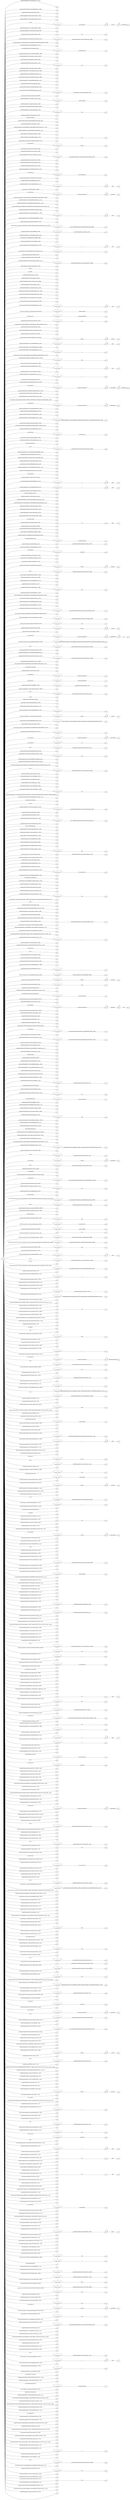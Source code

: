 digraph NFA {
  rankdir=LR;
  node [shape=circle, fontsize=10];
  __start [shape=point, label=""];
  __start -> 1;
  798 [label="798"];
  443 [label="443"];
  59 [label="59"];
  340 [label="340"];
  476 [label="476"];
  565 [label="565"];
  426 [label="426"];
  773 [label="773"];
  836 [label="836"];
  547 [label="547"];
  592 [label="592"];
  302 [label="302"];
  247 [label="247"];
  467 [label="467"];
  383 [label="383"];
  355 [label="355"];
  17 [label="17"];
  397 [label="397"];
  650 [label="650"];
  501 [label="501"];
  726 [label="726"];
  808 [label="808"];
  912 [label="912"];
  311 [label="311"];
  420 [label="420"];
  587 [label="587"];
  265 [label="265"];
  134 [label="134"];
  25 [label="25"];
  456 [label="456"];
  187 [label="187"];
  75 [label="75"];
  620 [label="620"];
  758 [label="758"];
  176 [label="176"];
  453 [label="453"];
  398 [label="398"];
  488 [label="488"];
  294 [label="294"];
  530 [label="530"];
  727 [label="727"];
  396 [label="396"];
  452 [label="452"];
  823 [label="823"];
  473 [label="473"];
  777 [label="777"];
  55 [label="55"];
  683 [label="683"];
  384 [label="384"];
  407 [label="407"];
  448 [label="448"];
  866 [label="866"];
  97 [label="97"];
  751 [label="751"];
  427 [label="427"];
  90 [label="90"];
  780 [label="780"];
  533 [label="533"];
  738 [label="738"];
  395 [label="395"];
  318 [label="318"];
  87 [label="87"];
  485 [label="485"];
  377 [label="377"];
  665 [label="665"];
  218 [label="218"];
  686 [label="686"];
  45 [label="45"];
  839 [label="839"];
  615 [label="615"];
  253 [label="253"];
  461 [label="461"];
  528 [label="528"];
  732 [label="732"];
  819 [label="819"];
  558 [label="558"];
  464 [label="464"];
  486 [label="486"];
  405 [label="405"];
  188 [label="188"];
  229 [label="229"];
  693 [label="693"];
  278 [label="278"];
  455 [label="455"];
  368 [label="368"];
  321 [label="321"];
  363 [label="363"];
  471 [label="471"];
  654 [label="654"];
  673 [label="673"];
  821 [label="821"];
  724 [label="724"];
  804 [label="804"];
  601 [label="601"];
  521 [label="521"];
  755 [label="755"];
  381 [label="381"];
  199 [label="199"];
  243 [label="243"];
  522 [label="522"];
  637 [label="637"];
  745 [label="745"];
  879 [label="879"];
  166 [label="166"];
  431 [label="431"];
  919 [label="919"];
  327 [label="327"];
  840 [label="840"];
  702 [label="702"];
  491 [label="491"];
  512 [label="512"];
  551 [label="551"];
  568 [label="568"];
  62 [label="62"];
  174 [label="174"];
  418 [label="418"];
  286 [label="286"];
  79 [label="79"];
  114 [label="114"];
  164 [label="164"];
  366 [label="366"];
  622 [label="622"];
  24 [label="24"];
  205 [label="205"];
  191 [label="191"];
  815 [label="815"];
  165 [label="165"];
  181 [label="181"];
  563 [label="563"];
  424 [label="424"];
  98 [label="98"];
  706 [label="706"];
  121 [label="121"];
  577 [label="577"];
  704 [label="704"];
  34 [label="34"];
  202 [label="202"];
  112 [label="112"];
  351 [label="351"];
  425 [label="425"];
  478 [label="478"];
  515 [label="515"];
  96 [label="96"];
  93 [label="93"];
  226 [label="226"];
  490 [label="490"];
  805 [label="805"];
  796 [label="796"];
  225 [label="225"];
  316 [label="316"];
  49 [label="49"];
  413 [label="413"];
  742 [label="742"];
  816 [label="816"];
  696 [label="696"];
  232 [label="232"];
  185 [label="185"];
  460 [label="460"];
  183 [label="183"];
  827 [label="827"];
  39 [label="39"];
  602 [label="602"];
  831 [label="831"];
  108 [label="108"];
  663 [label="663"];
  22 [label="22"];
  861 [label="861"];
  631 [label="631"];
  344 [label="344"];
  159 [label="159"];
  586 [label="586"];
  416 [label="416"];
  583 [label="583"];
  757 [label="757"];
  832 [label="832"];
  689 [label="689"];
  69 [label="69"];
  779 [label="779"];
  439 [label="439"];
  358 [label="358"];
  534 [label="534"];
  634 [label="634"];
  880 [label="880"];
  838 [label="838"];
  494 [label="494"];
  747 [label="747"];
  685 [label="685"];
  385 [label="385"];
  678 [label="678"];
  617 [label="617"];
  107 [label="107"];
  254 [label="254"];
  684 [label="684"];
  845 [label="845"];
  249 [label="249"];
  77 [label="77"];
  509 [label="509"];
  148 [label="148"];
  748 [label="748"];
  403 [label="403"];
  14 [label="14"];
  784 [label="784"];
  373 [label="373"];
  661 [label="661"];
  837 [label="837"];
  204 [label="204"];
  752 [label="752"];
  113 [label="113"];
  616 [label="616"];
  907 [label="907"];
  730 [label="730"];
  100 [label="100"];
  102 [label="102"];
  608 [label="608"];
  411 [label="411"];
  872 [label="872"];
  180 [label="180"];
  307 [label="307"];
  353 [label="353"];
  220 [label="220"];
  359 [label="359"];
  354 [label="354"];
  388 [label="388"];
  834 [label="834"];
  144 [label="144"];
  412 [label="412"];
  635 [label="635"];
  120 [label="120"];
  37 [label="37"];
  42 [label="42"];
  651 [label="651"];
  44 [label="44"];
  287 [label="287"];
  765 [label="765"];
  812 [label="812"];
  627 [label="627"];
  695 [label="695"];
  884 [label="884"];
  590 [label="590"];
  830 [label="830"];
  658 [label="658"];
  899 [label="899"];
  632 [label="632"];
  105 [label="105"];
  238 [label="238"];
  36 [label="36"];
  272 [label="272"];
  857 [label="857"];
  506 [label="506"];
  797 [label="797"];
  26 [label="26"];
  459 [label="459"];
  305 [label="305"];
  910 [label="910"];
  876 [label="876"];
  675 [label="675"];
  898 [label="898"];
  843 [label="843"];
  756 [label="756"];
  29 [label="29"];
  887 [label="887"];
  753 [label="753"];
  50 [label="50"];
  223 [label="223"];
  698 [label="698"];
  619 [label="619"];
  895 [label="895"];
  760 [label="760"];
  870 [label="870"];
  142 [label="142"];
  555 [label="555"];
  648 [label="648"];
  345 [label="345"];
  802 [label="802"];
  841 [label="841"];
  886 [label="886"];
  325 [label="325"];
  735 [label="735"];
  463 [label="463"];
  409 [label="409"];
  201 [label="201"];
  552 [label="552"];
  892 [label="892"];
  914 [label="914"];
  545 [label="545"];
  623 [label="623"];
  640 [label="640"];
  432 [label="432"];
  245 [label="245"];
  649 [label="649"];
  51 [label="51"];
  670 [label="670"];
  801 [label="801"];
  320 [label="320"];
  652 [label="652"];
  251 [label="251"];
  56 [label="56"];
  855 [label="855"];
  844 [label="844"];
  483 [label="483"];
  308 [label="308"];
  761 [label="761"];
  367 [label="367"];
  315 [label="315"];
  376 [label="376"];
  23 [label="23"];
  518 [label="518"];
  613 [label="613"];
  766 [label="766"];
  230 [label="230"];
  681 [label="681"];
  228 [label="228"];
  215 [label="215"];
  477 [label="477"];
  543 [label="543"];
  607 [label="607"];
  177 [label="177"];
  361 [label="361"];
  676 [label="676"];
  604 [label="604"];
  160 [label="160"];
  856 [label="856"];
  749 [label="749"];
  503 [label="503"];
  48 [label="48"];
  300 [label="300"];
  647 [label="647"];
  741 [label="741"];
  920 [label="920"];
  541 [label="541"];
  149 [label="149"];
  498 [label="498"];
  128 [label="128"];
  71 [label="71"];
  715 [label="715"];
  80 [label="80"];
  733 [label="733"];
  557 [label="557"];
  186 [label="186"];
  258 [label="258"];
  151 [label="151"];
  496 [label="496"];
  135 [label="135"];
  854 [label="854"];
  883 [label="883"];
  709 [label="709"];
  171 [label="171"];
  81 [label="81"];
  70 [label="70"];
  154 [label="154"];
  362 [label="362"];
  458 [label="458"];
  291 [label="291"];
  65 [label="65"];
  284 [label="284"];
  743 [label="743"];
  30 [label="30"];
  195 [label="195"];
  19 [label="19"];
  296 [label="296"];
  85 [label="85"];
  434 [label="434"];
  374 [label="374"];
  609 [label="609"];
  822 [label="822"];
  47 [label="47"];
  143 [label="143"];
  260 [label="260"];
  369 [label="369"];
  372 [label="372"];
  768 [label="768"];
  11 [label="11"];
  897 [label="897"];
  266 [label="266"];
  40 [label="40"];
  793 [label="793"];
  813 [label="813"];
  444 [label="444"];
  122 [label="122"];
  133 [label="133"];
  437 [label="437"];
  193 [label="193"];
  740 [label="740"];
  633 [label="633"];
  31 [label="31"];
  323 [label="323"];
  1 [label="1"];
  497 [label="497"];
  581 [label="581"];
  674 [label="674"];
  241 [label="241"];
  893 [label="893"];
  422 [label="422"];
  335 [label="335"];
  109 [label="109"];
  371 [label="371"];
  714 [label="714"];
  198 [label="198"];
  776 [label="776"];
  3 [label="3"];
  304 [label="304"];
  918 [label="918"];
  227 [label="227"];
  329 [label="329"];
  671 [label="671"];
  212 [label="212"];
  624 [label="624"];
  531 [label="531"];
  430 [label="430"];
  667 [label="667"];
  516 [label="516"];
  5 [label="5"];
  820 [label="820"];
  404 [label="404"];
  591 [label="591"];
  468 [label="468"];
  82 [label="82"];
  163 [label="163"];
  554 [label="554"];
  297 [label="297"];
  593 [label="593"];
  867 [label="867"];
  782 [label="782"];
  917 [label="917"];
  261 [label="261"];
  864 [label="864"];
  778 [label="778"];
  560 [label="560"];
  599 [label="599"];
  795 [label="795"];
  240 [label="240"];
  394 [label="394"];
  433 [label="433"];
  901 [label="901"];
  126 [label="126"];
  865 [label="865"];
  196 [label="196"];
  67 [label="67"];
  21 [label="21"];
  115 [label="115"];
  435 [label="435"];
  290 [label="290"];
  596 [label="596"];
  625 [label="625"];
  824 [label="824"];
  699 [label="699"];
  454 [label="454"];
  659 [label="659"];
  739 [label="739"];
  88 [label="88"];
  700 [label="700"];
  873 [label="873"];
  881 [label="881"];
  489 [label="489"];
  282 [label="282"];
  162 [label="162"];
  352 [label="352"];
  336 [label="336"];
  716 [label="716"];
  517 [label="517"];
  828 [label="828"];
  582 [label="582"];
  279 [label="279"];
  295 [label="295"];
  722 [label="722"];
  210 [label="210"];
  457 [label="457"];
  76 [label="76"];
  679 [label="679"];
  117 [label="117"];
  573 [label="573"];
  140 [label="140"];
  309 [label="309"];
  882 [label="882"];
  209 [label="209"];
  878 [label="878"];
  124 [label="124"];
  172 [label="172"];
  288 [label="288"];
  131 [label="131"];
  842 [label="842"];
  451 [label="451"];
  147 [label="147"];
  806 [label="806"];
  668 [label="668"];
  519 [label="519"];
  701 [label="701"];
  763 [label="763"];
  289 [label="289"];
  734 [label="734"];
  826 [label="826"];
  863 [label="863"];
  401 [label="401"];
  445 [label="445"];
  360 [label="360"];
  298 [label="298"];
  277 [label="277"];
  570 [label="570"];
  526 [label="526"];
  629 [label="629"];
  915 [label="915"];
  262 [label="262"];
  299 [label="299"];
  487 [label="487"];
  720 [label="720"];
  252 [label="252"];
  92 [label="92"];
  585 [label="585"];
  12 [label="12"];
  402 [label="402"];
  137 [label="137"];
  370 [label="370"];
  717 [label="717"];
  655 [label="655"];
  157 [label="157"];
  123 [label="123"];
  639 [label="639"];
  524 [label="524"];
  125 [label="125"];
  9 [label="9"];
  389 [label="389"];
  178 [label="178"];
  847 [label="847"];
  787 [label="787"];
  913 [label="913"];
  264 [label="264"];
  571 [label="571"];
  10 [label="10"];
  505 [label="505"];
  95 [label="95"];
  504 [label="504"];
  224 [label="224"];
  248 [label="248"];
  660 [label="660"];
  271 [label="271"];
  74 [label="74"];
  221 [label="221"];
  869 [label="869"];
  350 [label="350"];
  775 [label="775"];
  767 [label="767"];
  213 [label="213"];
  233 [label="233"];
  250 [label="250"];
  16 [label="16"];
  846 [label="846"];
  99 [label="99"];
  111 [label="111"];
  415 [label="415"];
  332 [label="332"];
  440 [label="440"];
  192 [label="192"];
  789 [label="789"];
  788 [label="788"];
  713 [label="713"];
  27 [label="27"];
  156 [label="156"];
  173 [label="173"];
  167 [label="167"];
  902 [label="902"];
  217 [label="217"];
  267 [label="267"];
  150 [label="150"];
  118 [label="118"];
  579 [label="579"];
  158 [label="158"];
  242 [label="242"];
  101 [label="101"];
  190 [label="190"];
  13 [label="13"];
  91 [label="91"];
  58 [label="58"];
  283 [label="283"];
  542 [label="542"];
  611 [label="611"];
  263 [label="263"];
  644 [label="644"];
  293 [label="293"];
  348 [label="348"];
  275 [label="275"];
  466 [label="466"];
  525 [label="525"];
  575 [label="575"];
  184 [label="184"];
  908 [label="908"];
  595 [label="595"];
  544 [label="544"];
  677 [label="677"];
  138 [label="138"];
  292 [label="292"];
  324 [label="324"];
  630 [label="630"];
  169 [label="169"];
  896 [label="896"];
  391 [label="391"];
  356 [label="356"];
  479 [label="479"];
  84 [label="84"];
  339 [label="339"];
  858 [label="858"];
  790 [label="790"];
  342 [label="342"];
  514 [label="514"];
  672 [label="672"];
  606 [label="606"];
  750 [label="750"];
  387 [label="387"];
  680 [label="680"];
  429 [label="429"];
  561 [label="561"];
  597 [label="597"];
  688 [label="688"];
  103 [label="103"];
  273 [label="273"];
  603 [label="603"];
  771 [label="771"];
  791 [label="791"];
  495 [label="495"];
  584 [label="584"];
  600 [label="600"];
  691 [label="691"];
  537 [label="537"];
  170 [label="170"];
  357 [label="357"];
  206 [label="206"];
  687 [label="687"];
  705 [label="705"];
  817 [label="817"];
  89 [label="89"];
  708 [label="708"];
  338 [label="338"];
  810 [label="810"];
  546 [label="546"];
  8 [label="8"];
  860 [label="860"];
  694 [label="694"];
  829 [label="829"];
  237 [label="237"];
  312 [label="312"];
  175 [label="175"];
  239 [label="239"];
  449 [label="449"];
  719 [label="719"];
  257 [label="257"];
  692 [label="692"];
  38 [label="38"];
  511 [label="511"];
  132 [label="132"];
  211 [label="211"];
  612 [label="612"];
  347 [label="347"];
  469 [label="469"];
  809 [label="809"];
  825 [label="825"];
  510 [label="510"];
  390 [label="390"];
  589 [label="589"];
  662 [label="662"];
  875 [label="875"];
  280 [label="280"];
  499 [label="499"];
  231 [label="231"];
  410 [label="410"];
  549 [label="549"];
  871 [label="871"];
  235 [label="235"];
  614 [label="614"];
  493 [label="493"];
  256 [label="256"];
  853 [label="853"];
  417 [label="417"];
  255 [label="255"];
  43 [label="43"];
  197 [label="197"];
  207 [label="207"];
  244 [label="244"];
  888 [label="888"];
  811 [label="811"];
  762 [label="762"];
  737 [label="737"];
  194 [label="194"];
  61 [label="61"];
  492 [label="492"];
  850 [label="850"];
  365 [label="365"];
  285 [label="285"];
  303 [label="303"];
  818 [label="818"];
  152 [label="152"];
  885 [label="885"];
  4 [label="4"];
  400 [label="400"];
  94 [label="94"];
  475 [label="475"];
  382 [label="382"];
  891 [label="891"];
  527 [label="527"];
  728 [label="728"];
  508 [label="508"];
  319 [label="319"];
  322 [label="322"];
  446 [label="446"];
  643 [label="643"];
  744 [label="744"];
  852 [label="852"];
  343 [label="343"];
  538 [label="538"];
  904 [label="904"];
  46 [label="46"];
  139 [label="139"];
  642 [label="642"];
  145 [label="145"];
  628 [label="628"];
  807 [label="807"];
  905 [label="905"];
  179 [label="179"];
  481 [label="481"];
  621 [label="621"];
  646 [label="646"];
  803 [label="803"];
  214 [label="214"];
  331 [label="331"];
  462 [label="462"];
  523 [label="523"];
  711 [label="711"];
  707 [label="707"];
  641 [label="641"];
  127 [label="127"];
  66 [label="66"];
  529 [label="529"];
  712 [label="712"];
  868 [label="868"];
  849 [label="849"];
  380 [label="380"];
  799 [label="799"];
  911 [label="911"];
  636 [label="636"];
  723 [label="723"];
  317 [label="317"];
  710 [label="710"];
  731 [label="731"];
  72 [label="72"];
  421 [label="421"];
  53 [label="53"];
  408 [label="408"];
  781 [label="781"];
  450 [label="450"];
  337 [label="337"];
  909 [label="909"];
  341 [label="341"];
  136 [label="136"];
  574 [label="574"];
  399 [label="399"];
  428 [label="428"];
  129 [label="129"];
  721 [label="721"];
  333 [label="333"];
  465 [label="465"];
  447 [label="447"];
  645 [label="645"];
  900 [label="900"];
  20 [label="20"];
  200 [label="200"];
  219 [label="219"];
  203 [label="203"];
  532 [label="532"];
  690 [label="690"];
  310 [label="310"];
  502 [label="502"];
  890 [label="890"];
  83 [label="83"];
  564 [label="564"];
  833 [label="833"];
  862 [label="862"];
  562 [label="562"];
  877 [label="877"];
  669 [label="669"];
  638 [label="638"];
  520 [label="520"];
  364 [label="364"];
  540 [label="540"];
  814 [label="814"];
  874 [label="874"];
  414 [label="414"];
  598 [label="598"];
  656 [label="656"];
  406 [label="406"];
  725 [label="725"];
  436 [label="436"];
  484 [label="484"];
  15 [label="15"];
  729 [label="729"];
  441 [label="441"];
  78 [label="78"];
  848 [label="848"];
  666 [label="666"];
  130 [label="130"];
  106 [label="106"];
  328 [label="328"];
  68 [label="68"];
  110 [label="110"];
  567 [label="567"];
  119 [label="119"];
  54 [label="54"];
  774 [label="774"];
  346 [label="346"];
  334 [label="334"];
  32 [label="32"];
  379 [label="379"];
  419 [label="419"];
  835 [label="835"];
  588 [label="588"];
  276 [label="276"];
  104 [label="104"];
  556 [label="556"];
  539 [label="539"];
  572 [label="572"];
  594 [label="594"];
  535 [label="535"];
  610 [label="610"];
  270 [label="270"];
  314 [label="314"];
  393 [label="393"];
  234 [label="234"];
  754 [label="754"];
  472 [label="472"];
  274 [label="274"];
  736 [label="736"];
  718 [label="718"];
  772 [label="772"];
  216 [label="216"];
  792 [label="792"];
  208 [label="208"];
  155 [label="155"];
  2 [label="2"];
  60 [label="60"];
  301 [label="301"];
  268 [label="268"];
  657 [label="657"];
  626 [label="626"];
  313 [label="313"];
  41 [label="41"];
  326 [label="326"];
  18 [label="18"];
  423 [label="423"];
  566 [label="566"];
  116 [label="116"];
  785 [label="785"];
  52 [label="52"];
  306 [label="306"];
  513 [label="513"];
  392 [label="392"];
  746 [label="746"];
  578 [label="578"];
  653 [label="653"];
  259 [label="259"];
  618 [label="618"];
  889 [label="889"];
  442 [label="442"];
  569 [label="569"];
  553 [label="553"];
  141 [label="141"];
  375 [label="375"];
  161 [label="161"];
  800 [label="800"];
  182 [label="182"];
  894 [label="894"];
  769 [label="769"];
  57 [label="57"];
  349 [label="349"];
  759 [label="759"];
  783 [label="783"];
  916 [label="916"];
  474 [label="474"];
  859 [label="859"];
  906 [label="906"];
  786 [label="786"];
  482 [label="482"];
  330 [label="330"];
  697 [label="697"];
  6 [label="6"];
  764 [label="764"];
  28 [label="28"];
  576 [label="576"];
  33 [label="33"];
  86 [label="86"];
  500 [label="500"];
  605 [label="605"];
  664 [label="664"];
  682 [label="682"];
  851 [label="851"];
  480 [label="480"];
  703 [label="703"];
  770 [label="770"];
  189 [label="189"];
  269 [label="269"];
  281 [label="281"];
  378 [label="378"];
  794 [label="794"];
  73 [label="73"];
  559 [label="559"];
  63 [label="63"];
  548 [label="548"];
  438 [label="438"];
  168 [label="168"];
  246 [label="246"];
  470 [label="470"];
  236 [label="236"];
  903 [label="903"];
  386 [label="386"];
  222 [label="222"];
  550 [label="550"];
  536 [label="536"];
  146 [label="146"];
  64 [label="64"];
  580 [label="580"];
  7 [label="7"];
  153 [label="153"];
  35 [label="35"];
  507 [label="507"];
  { node [shape=doublecircle]; 2 4 5 7 9 11 13 15 16 18 20 21 22 23 25 27 28 29 30 31 32 33 34 35 36 37 38 39 40 42 43 45 47 48 49 50 52 53 54 55 56 57 58 59 60 61 62 63 65 66 67 68 69 70 71 72 73 74 75 77 80 81 82 83 85 86 87 88 89 90 91 92 93 94 97 100 102 103 104 106 107 108 110 111 112 113 114 116 117 119 121 123 125 127 128 129 130 131 132 133 134 135 136 137 138 139 140 141 142 143 144 145 146 147 148 149 150 152 153 154 156 159 160 161 163 166 167 169 172 173 174 175 176 177 178 180 181 182 183 184 185 186 187 188 189 190 191 192 193 194 195 196 197 199 200 201 203 204 206 207 209 210 211 213 215 216 217 218 219 221 223 224 225 226 227 228 229 230 231 232 233 234 236 237 238 239 240 241 242 243 244 245 246 248 251 252 253 254 256 257 258 259 260 261 262 263 264 265 266 267 269 272 274 276 278 280 281 282 283 286 289 291 292 294 296 298 299 300 302 303 304 306 307 308 309 310 312 314 316 318 320 322 323 324 325 326 327 328 329 330 331 332 333 334 335 336 337 338 339 340 341 342 343 344 346 347 348 350 353 354 355 357 360 361 363 366 367 368 369 370 371 372 374 375 376 377 378 379 380 381 382 383 384 385 386 387 388 389 390 392 393 395 397 398 399 400 402 403 404 405 406 407 408 409 410 411 412 413 414 416 417 418 419 420 421 422 423 424 425 426 428 431 432 433 434 436 437 438 439 440 441 442 443 444 445 446 449 452 454 455 456 457 459 461 463 464 465 466 468 469 470 472 473 474 475 476 478 479 480 482 484 486 488 490 491 492 493 494 495 496 497 498 499 500 501 502 503 504 505 506 507 508 509 510 511 512 513 514 516 517 518 520 523 524 525 527 530 531 533 536 537 538 539 540 541 542 544 545 546 547 548 549 550 551 552 553 554 555 556 557 558 559 560 562 563 565 567 568 569 570 572 573 574 575 576 577 578 579 580 581 582 583 585 586 587 588 589 590 591 592 593 594 595 597 600 601 602 603 605 606 607 608 609 610 611 612 613 614 615 618 621 623 624 626 628 630 631 632 633 634 635 636 638 639 640 642 643 644 645 646 648 649 650 652 654 656 658 660 661 662 663 664 665 666 667 668 669 670 671 672 673 674 675 676 677 678 679 680 681 682 683 684 685 686 688 689 690 692 695 696 697 699 702 703 705 708 709 710 711 712 713 714 716 717 718 719 720 721 722 723 724 725 726 727 728 729 730 731 732 733 734 736 737 738 740 741 742 744 745 747 748 749 750 751 752 753 754 756 757 759 761 763 764 765 766 768 771 772 776 777 778 779 781 784 787 790 792 794 796 798 801 804 808 811 815 818 821 825 828 830 832 834 836 838 840 842 843 844 845 846 848 850 851 852 853 854 855 856 857 858 859 860 862 864 866 868 870 872 874 876 877 878 879 880 881 882 883 885 887 889 891 893 895 897 899 900 901 902 904 906 908 910 912 914 916 918 919 920 }
  1 -> 2 [label="#gw-desktop-herotator"];
  1 -> 3 [label="#gw-desktop-herotator"];
  3 -> 3 [label="*"];
  3 -> 4 [label=".a-carousel-viewport"];
  1 -> 5 [label="#gw-desktop-herotator.tall"];
  1 -> 6 [label="#gw-desktop-herotator.tall"];
  6 -> 6 [label="*"];
  6 -> 7 [label=".a-carousel-container"];
  1 -> 8 [label="#gw-desktop-herotator.tall"];
  8 -> 8 [label="*"];
  8 -> 9 [label=".a-carousel-controls"];
  1 -> 10 [label="#gw-desktop-herotator.tall"];
  10 -> 10 [label="*"];
  10 -> 11 [label=".a-carousel-left"];
  1 -> 12 [label="#gw-desktop-herotator.tall"];
  12 -> 12 [label="*"];
  12 -> 13 [label=".a-carousel-right"];
  1 -> 14 [label="#gw-desktop-herotator.tall"];
  14 -> 14 [label="*"];
  14 -> 15 [label=".a-carousel-viewport"];
  1 -> 16 [label="#gw-desktop-herotator.tall.single-slide-hero"];
  1 -> 17 [label="#gw-desktop-herotator.tall.single-slide-hero"];
  17 -> 17 [label="*"];
  17 -> 18 [label=".a-carousel-controls"];
  1 -> 19 [label="#gw-desktop-herotator.tall.single-slide-hero"];
  19 -> 19 [label="*"];
  19 -> 20 [label=".a-carousel-viewport"];
  1 -> 21 [label="#icp-touch-link-cop"];
  1 -> 22 [label="#icp-touch-link-country"];
  1 -> 23 [label="#icp-touch-link-language"];
  1 -> 24 [label="#nav-flyout-ewc"];
  24 -> 24 [label="*"];
  24 -> 25 [label=".nav-flyout-buffer-left"];
  1 -> 26 [label="#nav-flyout-ewc"];
  26 -> 26 [label="*"];
  26 -> 27 [label=".nav-flyout-buffer-right"];
  1 -> 28 [label="-webkit-media-controls-panel"];
  1 -> 29 [label="-webkit-media-controls-panel-container"];
  1 -> 30 [label="-webkit-media-controls-start-playback-button"];
  1 -> 31 [label="-webkit-scrollbar"];
  1 -> 32 [label="._ameyal-product-shoveler_energy-efficiency_energy-efficiency-badge-data-sheet-label-container__2iEi2"];
  1 -> 33 [label="._ameyal-product-shoveler_energy-efficiency_energy-efficiency-badge-data-sheet-label__3b6X3"];
  1 -> 34 [label="._ameyal-product-shoveler_energy-efficiency_energy-efficiency-badge-rating-2021__2Q_3P"];
  1 -> 35 [label="._ameyal-product-shoveler_energy-efficiency_energy-efficiency-badge-rating-sign__1ronK"];
  1 -> 36 [label="._ameyal-product-shoveler_energy-efficiency_energy-efficiency-badge-rating__3_0eN"];
  1 -> 37 [label="._ameyal-product-shoveler_energy-efficiency_energy-efficiency-badge-shape__1IcJY"];
  1 -> 38 [label="._ameyal-product-shoveler_energy-efficiency_energy-efficiency-badge-standard__28gp8"];
  1 -> 39 [label="._ameyal-product-shoveler_energy-efficiency_energy-efficiency-container__1Pkva"];
  1 -> 40 [label="._ameyal-product-shoveler_image_asin-container-white-box__QwmgO"];
  1 -> 41 [label="._ameyal-product-shoveler_image_asin-container-white-box__QwmgO"];
  41 -> 41 [label="*"];
  41 -> 42 [label="img"];
  1 -> 43 [label="._ameyal-product-shoveler_image_asin-container__2jyCM"];
  1 -> 44 [label="._ameyal-product-shoveler_image_asin-container__2jyCM"];
  44 -> 44 [label="*"];
  44 -> 45 [label="img"];
  1 -> 46 [label="._ameyal-product-shoveler_image_base-padding__2zxN3"];
  46 -> 46 [label="*"];
  46 -> 47 [label="img"];
  1 -> 48 [label="._ameyal-product-shoveler_image_force-square__yjzpK"];
  1 -> 49 [label="._ameyal-product-shoveler_image_override-square__2e4Zf"];
  1 -> 50 [label="._ameyal-product-shoveler_image_round-corners__2y_fS"];
  1 -> 51 [label="._ameyal-product-shoveler_image_small-padding__15RRH"];
  51 -> 51 [label="*"];
  51 -> 52 [label="img"];
  1 -> 53 [label="._ameyal-product-shoveler_style_ad-feedback-loading-spinnner-rtl__2BoOY"];
  1 -> 54 [label="._ameyal-product-shoveler_style_ad-feedback-loading-spinnner__1nmZw"];
  1 -> 55 [label="._ameyal-product-shoveler_style_ad-feedback-primary-link__2bIZi"];
  1 -> 56 [label="._ameyal-product-shoveler_style_ad-feedback-sprite-mobile__2_rj8"];
  1 -> 57 [label="._ameyal-product-shoveler_style_ad-feedback-sprite__28uwB"];
  1 -> 58 [label="._ameyal-product-shoveler_style_ad-feedback-text-desktop__q3xp_"];
  1 -> 59 [label="._ameyal-product-shoveler_style_ad-feedback-text__2HjQ9"];
  1 -> 60 [label="._ameyal-product-shoveler_style_apexBadgeLabel__2-Vye"];
  1 -> 61 [label="._ameyal-product-shoveler_style_apexBadgeMessage__1tHvd"];
  1 -> 62 [label="._ameyal-product-shoveler_style_aspect-button-group__1LqUG"];
  1 -> 63 [label="._ameyal-product-shoveler_style_aspect-button__7cH_E"];
  1 -> 64 [label="._ameyal-product-shoveler_style_aspect-button__7cH_E"];
  64 -> 65 [label="svg"];
  1 -> 66 [label="._ameyal-product-shoveler_style_aspect-ratio-1236x1080__3aEzl"];
  1 -> 67 [label="._ameyal-product-shoveler_style_aspect-ratio-15x3__1h649"];
  1 -> 68 [label="._ameyal-product-shoveler_style_aspect-ratio-16x9__cBPv8"];
  1 -> 69 [label="._ameyal-product-shoveler_style_aspect-ratio-4x3__3BewI"];
  1 -> 70 [label="._ameyal-product-shoveler_style_aspect-ratio-5x8__2IaNz"];
  1 -> 71 [label="._ameyal-product-shoveler_style_aspect-ratio-dynamic-60vh__3N5g_"];
  1 -> 72 [label="._ameyal-product-shoveler_style_aspect-ratio-fill__2Zjfb"];
  1 -> 73 [label="._ameyal-product-shoveler_style_aspect-text__S4PU1"];
  1 -> 74 [label="._ameyal-product-shoveler_style_autoplay-span__2CMfc"];
  1 -> 75 [label="._ameyal-product-shoveler_style_badge-container__20aJ2"];
  1 -> 76 [label="._ameyal-product-shoveler_style_badge-container__20aJ2"];
  76 -> 77 [label="div"];
  1 -> 78 [label="._ameyal-product-shoveler_style_badge-container__20aJ2"];
  78 -> 79 [label="div"];
  79 -> 80 [label="span"];
  1 -> 81 [label="._ameyal-product-shoveler_style_badgeLabel__pJ5rc"];
  1 -> 82 [label="._ameyal-product-shoveler_style_badgeMessage__2Dtw7"];
  1 -> 83 [label="._ameyal-product-shoveler_style_carouselContainer__3N7M1"];
  1 -> 84 [label="._ameyal-product-shoveler_style_carouselContainer__3N7M1"];
  84 -> 84 [label="*"];
  84 -> 85 [label="li.a-carousel-card"];
  1 -> 86 [label="._ameyal-product-shoveler_style_close-icon-wrapper__1zvdC"];
  1 -> 87 [label="._ameyal-product-shoveler_style_close-icon__2RJs3"];
  1 -> 88 [label="._ameyal-product-shoveler_style_close-text__2-gwn"];
  1 -> 89 [label="._ameyal-product-shoveler_style_cta-link__2xo74"];
  1 -> 90 [label="._ameyal-product-shoveler_style_desktop-close-button__1iL_P"];
  1 -> 91 [label="._ameyal-product-shoveler_style_displayCount__1MVut"];
  1 -> 92 [label="._ameyal-product-shoveler_style_empty-footer__2d59h"];
  1 -> 93 [label="._ameyal-product-shoveler_style_five-pack__1-Tql"];
  1 -> 94 [label="._ameyal-product-shoveler_style_fluid-lazy-video__fInMS"];
  1 -> 95 [label="._ameyal-product-shoveler_style_fluid-lazy-video__fInMS"];
  95 -> 95 [label="*"];
  95 -> 96 [label=".video-js"];
  96 -> 96 [label="*"];
  96 -> 97 [label=".vjs-poster"];
  1 -> 98 [label="._ameyal-product-shoveler_style_fluid-lazy-video__fInMS"];
  98 -> 98 [label="*"];
  98 -> 99 [label=".video-js"];
  99 -> 99 [label="*"];
  99 -> 100 [label=".vjs-tech"];
  1 -> 101 [label="._ameyal-product-shoveler_style_fluid-lazy-video__fInMS"];
  101 -> 101 [label="*"];
  101 -> 102 [label=".video-js.vjs-fluid"];
  1 -> 103 [label="._ameyal-product-shoveler_style_four-pack__1ufgr"];
  1 -> 104 [label="._ameyal-product-shoveler_style_gw-hero-close-button__3svyZ"];
  1 -> 105 [label="._ameyal-product-shoveler_style_gw-hero-close-button__3svyZ"];
  105 -> 105 [label="*"];
  105 -> 106 [label="._ameyal-product-shoveler_style_close-black-icon__3hkbe"];
  1 -> 107 [label="._ameyal-product-shoveler_style_gwm-link-footer__3OF47"];
  1 -> 108 [label="._ameyal-product-shoveler_style_haulRibbon__3VZNi"];
  1 -> 109 [label="._ameyal-product-shoveler_style_haulRibbon__3VZNi"];
  109 -> 109 [label="*"];
  109 -> 110 [label="._ameyal-product-shoveler_style_logo__15d-3"];
  1 -> 111 [label="._ameyal-product-shoveler_style_header-icon__2cuVV"];
  1 -> 112 [label="._ameyal-product-shoveler_style_header-link__cUhOK"];
  1 -> 113 [label="._ameyal-product-shoveler_style_header__1vGdj"];
  1 -> 114 [label="._ameyal-product-shoveler_style_image-container__2OiZA"];
  1 -> 115 [label="._ameyal-product-shoveler_style_image-container__2OiZA"];
  115 -> 115 [label="*"];
  115 -> 116 [label="img"];
  1 -> 117 [label="._ameyal-product-shoveler_style_inlineErrorDetails__1NBx-"];
  1 -> 118 [label="._ameyal-product-shoveler_style_lazy-loaded-video__3m5dG"];
  118 -> 118 [label="*"];
  118 -> 119 [label="._ameyal-product-shoveler_style_cover-cta-link__2HKJP"];
  1 -> 120 [label="._ameyal-product-shoveler_style_lazy-loaded-video__3m5dG"];
  120 -> 120 [label="*"];
  120 -> 121 [label="img._ameyal-product-shoveler_style_cover-portrait-image__2lhzL"];
  1 -> 122 [label="._ameyal-product-shoveler_style_lazy-loaded-video__3m5dG"];
  122 -> 122 [label="*"];
  122 -> 123 [label="img._ameyal-product-shoveler_style_dynamic-portrait-image__1Wrzd"];
  1 -> 124 [label="._ameyal-product-shoveler_style_lazy-loaded-video__3m5dG"];
  124 -> 124 [label="*"];
  124 -> 125 [label="video"];
  1 -> 126 [label="._ameyal-product-shoveler_style_lazy-loaded-video__3m5dG._ameyal-product-shoveler_style_fluid-lazy-video__fInMS"];
  126 -> 126 [label="*"];
  126 -> 127 [label="img._ameyal-product-shoveler_style_fluid-landscape-image__TE6PT"];
  1 -> 128 [label="._ameyal-product-shoveler_style_logoGap__nKNZ9"];
  1 -> 129 [label="._ameyal-product-shoveler_style_logoRectangle__1VJwu"];
  1 -> 130 [label="._ameyal-product-shoveler_style_logoSquareContainer__3Paoc"];
  1 -> 131 [label="._ameyal-product-shoveler_style_logoSquare__3NZyi"];
  1 -> 132 [label="._ameyal-product-shoveler_style_logo__2ZQ-N"];
  1 -> 133 [label="._ameyal-product-shoveler_style_mixed-button__2og-m"];
  1 -> 134 [label="._ameyal-product-shoveler_style_mobile-close-button__3PB07"];
  1 -> 135 [label="._ameyal-product-shoveler_style_mobile-double-border-link-focus__1Oz9p"];
  1 -> 136 [label="._ameyal-product-shoveler_style_mobile-double-border-link-focus__1Oz9p._ameyal-product-shoveler_style_focus-visible__3HkmX"];
  1 -> 137 [label="._ameyal-product-shoveler_style_mosaic-card-body__1HmTs"];
  1 -> 138 [label="._ameyal-product-shoveler_style_mosaic-card__1C-_R"];
  1 -> 139 [label="._ameyal-product-shoveler_style_negative-button__1Dvqz"];
  1 -> 140 [label="._ameyal-product-shoveler_style_negativeMarginAdjust__1nqu9"];
  1 -> 141 [label="._ameyal-product-shoveler_style_oneLineTruncation__2WWse"];
  1 -> 142 [label="._ameyal-product-shoveler_style_overlay__3Sx3u"];
  1 -> 143 [label="._ameyal-product-shoveler_style_positive-button__3UOC3"];
  1 -> 144 [label="._ameyal-product-shoveler_style_poster-image__1W0yA"];
  1 -> 145 [label="._ameyal-product-shoveler_style_smartText__ubpEw"];
  1 -> 146 [label="._ameyal-product-shoveler_style_spCSRFTreatment__-hwVO"];
  1 -> 147 [label="._ameyal-product-shoveler_style_spacer__7Pyg3"];
  1 -> 148 [label="._ameyal-product-shoveler_style_stacking-context__3PbQE"];
  1 -> 149 [label="._ameyal-product-shoveler_style_theming-background-override__1HfzJ"];
  1 -> 150 [label="._ameyal-product-shoveler_style_theming-text-color__2f7xc"];
  1 -> 151 [label="._ameyal-product-shoveler_style_theming-text-color__2f7xc"];
  151 -> 151 [label="*"];
  151 -> 152 [label="a"];
  1 -> 153 [label="._ameyal-product-shoveler_style_themingTextColorWhite__1zryO"];
  1 -> 154 [label="._ameyal-product-shoveler_style_themingTextColor__1YKkf"];
  1 -> 155 [label="._ameyal-product-shoveler_style_themingTextColor__1YKkf"];
  155 -> 155 [label="*"];
  155 -> 156 [label="a"];
  1 -> 157 [label="._ameyal-product-shoveler_style_themingTextColor__1YKkf"];
  157 -> 157 [label="*"];
  157 -> 158 [label="a"];
  158 -> 158 [label="*"];
  158 -> 159 [label="span"];
  1 -> 160 [label="._ameyal-product-shoveler_style_themingTextColor__1oQsI"];
  1 -> 161 [label="._ameyal-product-shoveler_style_themingTextColor__2LCvL"];
  1 -> 162 [label="._ameyal-product-shoveler_style_themingTextColor__2LCvL"];
  162 -> 162 [label="*"];
  162 -> 163 [label="a"];
  1 -> 164 [label="._ameyal-product-shoveler_style_themingTextColor__2LCvL"];
  164 -> 164 [label="*"];
  164 -> 165 [label="a"];
  165 -> 165 [label="*"];
  165 -> 166 [label="span"];
  1 -> 167 [label="._ameyal-product-shoveler_style_themingTextColor__lrzuC"];
  1 -> 168 [label="._ameyal-product-shoveler_style_themingTextColor__lrzuC"];
  168 -> 168 [label="*"];
  168 -> 169 [label="a"];
  1 -> 170 [label="._ameyal-product-shoveler_style_themingTextColor__lrzuC"];
  170 -> 170 [label="*"];
  170 -> 171 [label="a"];
  171 -> 171 [label="*"];
  171 -> 172 [label="span"];
  1 -> 173 [label="._ameyal-product-shoveler_style_three-pack__5s3hP"];
  1 -> 174 [label="._ameyal-product-shoveler_style_threeLineTruncation__UkUjj"];
  1 -> 175 [label="._ameyal-product-shoveler_style_tile-container__1QgAV"];
  1 -> 176 [label="._ameyal-product-shoveler_style_tile-grid__QMxNY"];
  1 -> 177 [label="._ameyal-product-shoveler_style_tile-link__38lTa"];
  1 -> 178 [label="._ameyal-product-shoveler_style_tile-theming__3eeyj"];
  1 -> 179 [label="._ameyal-product-shoveler_style_tile-theming__3eeyj"];
  179 -> 180 [label="._ameyal-product-shoveler_style_image-container__2OiZA"];
  1 -> 181 [label="._ameyal-product-shoveler_style_truncation__x9-69"];
  1 -> 182 [label="._ameyal-product-shoveler_style_twoLineTruncation__16TLV"];
  1 -> 183 [label="._ameyal-product-shoveler_style_video-container__1hKS1"];
  1 -> 184 [label="._ameyal-product-shoveler_style_video-container__1hKS1._ameyal-product-shoveler_style_show-video__xX4WM"];
  1 -> 185 [label="._ameyal-product-shoveler_style_wd-backdrop-data__1znxG"];
  1 -> 186 [label="._ameyal-product-shoveler_style_wd-card-link-focus__sm6Xn"];
  1 -> 187 [label="._ameyal-product-shoveler_style_wdHeader__Edrev"];
  1 -> 188 [label="._cropped-image-link_energy-efficiency_energy-efficiency-badge-data-sheet-label-container__2iEi2"];
  1 -> 189 [label="._cropped-image-link_energy-efficiency_energy-efficiency-badge-data-sheet-label__3b6X3"];
  1 -> 190 [label="._cropped-image-link_energy-efficiency_energy-efficiency-badge-rating-2021__2Q_3P"];
  1 -> 191 [label="._cropped-image-link_energy-efficiency_energy-efficiency-badge-rating-sign__1ronK"];
  1 -> 192 [label="._cropped-image-link_energy-efficiency_energy-efficiency-badge-rating__3_0eN"];
  1 -> 193 [label="._cropped-image-link_energy-efficiency_energy-efficiency-badge-shape__1IcJY"];
  1 -> 194 [label="._cropped-image-link_energy-efficiency_energy-efficiency-badge-standard__28gp8"];
  1 -> 195 [label="._cropped-image-link_energy-efficiency_energy-efficiency-container__1Pkva"];
  1 -> 196 [label="._cropped-image-link_image_asin-container-full-height__MOKlF"];
  1 -> 197 [label="._cropped-image-link_image_asin-container-white-box__3Stwp"];
  1 -> 198 [label="._cropped-image-link_image_asin-container-white-box__3Stwp"];
  198 -> 198 [label="*"];
  198 -> 199 [label="img"];
  1 -> 200 [label="._cropped-image-link_image_asin-container-white-box__3Stwp._cropped-image-link_image_reduce-image-height__23dy8"];
  1 -> 201 [label="._cropped-image-link_image_asin-container-white-box__QwmgO"];
  1 -> 202 [label="._cropped-image-link_image_asin-container-white-box__QwmgO"];
  202 -> 202 [label="*"];
  202 -> 203 [label="img"];
  1 -> 204 [label="._cropped-image-link_image_asin-container__2jyCM"];
  1 -> 205 [label="._cropped-image-link_image_asin-container__2jyCM"];
  205 -> 205 [label="*"];
  205 -> 206 [label="img"];
  1 -> 207 [label="._cropped-image-link_image_asin-container__LRY5p"];
  1 -> 208 [label="._cropped-image-link_image_asin-container__LRY5p"];
  208 -> 208 [label="*"];
  208 -> 209 [label="img"];
  1 -> 210 [label="._cropped-image-link_image_asin-container__LRY5p._cropped-image-link_image_border-radius-top-only__2tZ_O"];
  1 -> 211 [label="._cropped-image-link_image_asin-container__LRY5p._cropped-image-link_image_reduce-image-height__23dy8"];
  1 -> 212 [label="._cropped-image-link_image_base-padding__2zxN3"];
  212 -> 212 [label="*"];
  212 -> 213 [label="img"];
  1 -> 214 [label="._cropped-image-link_image_base-padding__mNE_u"];
  214 -> 214 [label="*"];
  214 -> 215 [label="img"];
  1 -> 216 [label="._cropped-image-link_image_force-square__yjzpK"];
  1 -> 217 [label="._cropped-image-link_image_override-square__2e4Zf"];
  1 -> 218 [label="._cropped-image-link_image_round-corners__22iOW"];
  1 -> 219 [label="._cropped-image-link_image_round-corners__2y_fS"];
  1 -> 220 [label="._cropped-image-link_image_small-padding__15RRH"];
  220 -> 220 [label="*"];
  220 -> 221 [label="img"];
  1 -> 222 [label="._cropped-image-link_image_small-padding__3ZjS-"];
  222 -> 222 [label="*"];
  222 -> 223 [label="img"];
  1 -> 224 [label="._cropped-image-link_style_ad-feedback-loading-spinnner-rtl__2BoOY"];
  1 -> 225 [label="._cropped-image-link_style_ad-feedback-loading-spinnner__1nmZw"];
  1 -> 226 [label="._cropped-image-link_style_ad-feedback-primary-link__2bIZi"];
  1 -> 227 [label="._cropped-image-link_style_ad-feedback-sprite-mobile__2_rj8"];
  1 -> 228 [label="._cropped-image-link_style_ad-feedback-sprite__28uwB"];
  1 -> 229 [label="._cropped-image-link_style_ad-feedback-text-desktop__q3xp_"];
  1 -> 230 [label="._cropped-image-link_style_ad-feedback-text__2HjQ9"];
  1 -> 231 [label="._cropped-image-link_style_apexBadgeLabel__2-Vye"];
  1 -> 232 [label="._cropped-image-link_style_apexBadgeMessage__1tHvd"];
  1 -> 233 [label="._cropped-image-link_style_aspect-button-group__1LqUG"];
  1 -> 234 [label="._cropped-image-link_style_aspect-button__7cH_E"];
  1 -> 235 [label="._cropped-image-link_style_aspect-button__7cH_E"];
  235 -> 236 [label="svg"];
  1 -> 237 [label="._cropped-image-link_style_aspect-ratio-1236x1080__3aEzl"];
  1 -> 238 [label="._cropped-image-link_style_aspect-ratio-15x3__1h649"];
  1 -> 239 [label="._cropped-image-link_style_aspect-ratio-16x9__cBPv8"];
  1 -> 240 [label="._cropped-image-link_style_aspect-ratio-4x3__3BewI"];
  1 -> 241 [label="._cropped-image-link_style_aspect-ratio-5x8__2IaNz"];
  1 -> 242 [label="._cropped-image-link_style_aspect-ratio-dynamic-60vh__3N5g_"];
  1 -> 243 [label="._cropped-image-link_style_aspect-ratio-fill__2Zjfb"];
  1 -> 244 [label="._cropped-image-link_style_aspect-text__S4PU1"];
  1 -> 245 [label="._cropped-image-link_style_autoplay-span__2CMfc"];
  1 -> 246 [label="._cropped-image-link_style_badge-container__20aJ2"];
  1 -> 247 [label="._cropped-image-link_style_badge-container__20aJ2"];
  247 -> 248 [label="div"];
  1 -> 249 [label="._cropped-image-link_style_badge-container__20aJ2"];
  249 -> 250 [label="div"];
  250 -> 251 [label="span"];
  1 -> 252 [label="._cropped-image-link_style_badgeLabel__pJ5rc"];
  1 -> 253 [label="._cropped-image-link_style_badgeMessage__2Dtw7"];
  1 -> 254 [label="._cropped-image-link_style_carouselContainer__3N7M1"];
  1 -> 255 [label="._cropped-image-link_style_carouselContainer__3N7M1"];
  255 -> 255 [label="*"];
  255 -> 256 [label="li.a-carousel-card"];
  1 -> 257 [label="._cropped-image-link_style_centerImage-focusable__1JvMN"];
  1 -> 258 [label="._cropped-image-link_style_centerImage-focusable__1JvMN._cropped-image-link_style_focus-visible__2YLxf"];
  1 -> 259 [label="._cropped-image-link_style_centerImage__1rzYI"];
  1 -> 260 [label="._cropped-image-link_style_close-icon-wrapper__1zvdC"];
  1 -> 261 [label="._cropped-image-link_style_close-icon__2RJs3"];
  1 -> 262 [label="._cropped-image-link_style_close-text__2-gwn"];
  1 -> 263 [label="._cropped-image-link_style_cropped-image-link__3winf"];
  1 -> 264 [label="._cropped-image-link_style_cta-link__2xo74"];
  1 -> 265 [label="._cropped-image-link_style_desktop-close-button__1iL_P"];
  1 -> 266 [label="._cropped-image-link_style_displayCount__1MVut"];
  1 -> 267 [label="._cropped-image-link_style_dt-TextContainer__3nbU9"];
  1 -> 268 [label="._cropped-image-link_style_dt-TextContainer__3nbU9"];
  268 -> 268 [label="*"];
  268 -> 269 [label="._cropped-image-link_style_dt-ctaButton__1Nw6g"];
  1 -> 270 [label="._cropped-image-link_style_dt-TextContainer__3nbU9"];
  270 -> 270 [label="*"];
  270 -> 271 [label="._cropped-image-link_style_dt-ctaButton__1Nw6g"];
  271 -> 271 [label="*"];
  271 -> 272 [label="button"];
  1 -> 273 [label="._cropped-image-link_style_dt-TextContainer__3nbU9"];
  273 -> 273 [label="*"];
  273 -> 274 [label="._cropped-image-link_style_dt-cta__3aSwB"];
  1 -> 275 [label="._cropped-image-link_style_dt-TextContainer__3nbU9"];
  275 -> 275 [label="*"];
  275 -> 276 [label="._cropped-image-link_style_dt-legalLine__3gv_-"];
  1 -> 277 [label="._cropped-image-link_style_dt-TextContainer__3nbU9"];
  277 -> 277 [label="*"];
  277 -> 278 [label="._cropped-image-link_style_dt-subTitle__2_bC7"];
  1 -> 279 [label="._cropped-image-link_style_dt-TextContainer__3nbU9"];
  279 -> 279 [label="*"];
  279 -> 280 [label="._cropped-image-link_style_dt-title__1nnGN"];
  1 -> 281 [label="._cropped-image-link_style_empty-footer__2d59h"];
  1 -> 282 [label="._cropped-image-link_style_five-pack__1-Tql"];
  1 -> 283 [label="._cropped-image-link_style_fluid-lazy-video__fInMS"];
  1 -> 284 [label="._cropped-image-link_style_fluid-lazy-video__fInMS"];
  284 -> 284 [label="*"];
  284 -> 285 [label=".video-js"];
  285 -> 285 [label="*"];
  285 -> 286 [label=".vjs-poster"];
  1 -> 287 [label="._cropped-image-link_style_fluid-lazy-video__fInMS"];
  287 -> 287 [label="*"];
  287 -> 288 [label=".video-js"];
  288 -> 288 [label="*"];
  288 -> 289 [label=".vjs-tech"];
  1 -> 290 [label="._cropped-image-link_style_fluid-lazy-video__fInMS"];
  290 -> 290 [label="*"];
  290 -> 291 [label=".video-js.vjs-fluid"];
  1 -> 292 [label="._cropped-image-link_style_fluidImageContainer__2jd50"];
  1 -> 293 [label="._cropped-image-link_style_fluidImageContainer__2jd50"];
  293 -> 293 [label="*"];
  293 -> 294 [label="._cropped-image-link_style_fluidImage__iJ3aE"];
  1 -> 295 [label="._cropped-image-link_style_fluidImageContainer__2jd50"];
  295 -> 295 [label="*"];
  295 -> 296 [label="._cropped-image-link_style_fluidImage__iJ3aE._cropped-image-link_style_fluidLandscapeImage__3eTVC"];
  1 -> 297 [label="._cropped-image-link_style_fluidImageContainer__2jd50"];
  297 -> 297 [label="*"];
  297 -> 298 [label="._cropped-image-link_style_fluidImage__iJ3aE._cropped-image-link_style_fluidPortraitImage__3yQ-X"];
  1 -> 299 [label="._cropped-image-link_style_four-pack__1ufgr"];
  1 -> 300 [label="._cropped-image-link_style_gw-hero-close-button__3svyZ"];
  1 -> 301 [label="._cropped-image-link_style_gw-hero-close-button__3svyZ"];
  301 -> 301 [label="*"];
  301 -> 302 [label="._cropped-image-link_style_close-black-icon__3hkbe"];
  1 -> 303 [label="._cropped-image-link_style_gwm-link-footer__3OF47"];
  1 -> 304 [label="._cropped-image-link_style_haulRibbon__3VZNi"];
  1 -> 305 [label="._cropped-image-link_style_haulRibbon__3VZNi"];
  305 -> 305 [label="*"];
  305 -> 306 [label="._cropped-image-link_style_logo__15d-3"];
  1 -> 307 [label="._cropped-image-link_style_header-icon__2cuVV"];
  1 -> 308 [label="._cropped-image-link_style_header-link__cUhOK"];
  1 -> 309 [label="._cropped-image-link_style_header__1vGdj"];
  1 -> 310 [label="._cropped-image-link_style_image-container__2OiZA"];
  1 -> 311 [label="._cropped-image-link_style_image-container__2OiZA"];
  311 -> 311 [label="*"];
  311 -> 312 [label="img"];
  1 -> 313 [label="._cropped-image-link_style_lazy-loaded-video__3m5dG"];
  313 -> 313 [label="*"];
  313 -> 314 [label="._cropped-image-link_style_cover-cta-link__2HKJP"];
  1 -> 315 [label="._cropped-image-link_style_lazy-loaded-video__3m5dG"];
  315 -> 315 [label="*"];
  315 -> 316 [label="img._cropped-image-link_style_cover-portrait-image__2lhzL"];
  1 -> 317 [label="._cropped-image-link_style_lazy-loaded-video__3m5dG"];
  317 -> 317 [label="*"];
  317 -> 318 [label="img._cropped-image-link_style_dynamic-portrait-image__1Wrzd"];
  1 -> 319 [label="._cropped-image-link_style_lazy-loaded-video__3m5dG"];
  319 -> 319 [label="*"];
  319 -> 320 [label="video"];
  1 -> 321 [label="._cropped-image-link_style_lazy-loaded-video__3m5dG._cropped-image-link_style_fluid-lazy-video__fInMS"];
  321 -> 321 [label="*"];
  321 -> 322 [label="img._cropped-image-link_style_fluid-landscape-image__TE6PT"];
  1 -> 323 [label="._cropped-image-link_style_logoGap__nKNZ9"];
  1 -> 324 [label="._cropped-image-link_style_logoRectangle__1VJwu"];
  1 -> 325 [label="._cropped-image-link_style_logoSquareContainer__3Paoc"];
  1 -> 326 [label="._cropped-image-link_style_logoSquare__3NZyi"];
  1 -> 327 [label="._cropped-image-link_style_logo__2ZQ-N"];
  1 -> 328 [label="._cropped-image-link_style_mixed-button__2og-m"];
  1 -> 329 [label="._cropped-image-link_style_mobile-close-button__3PB07"];
  1 -> 330 [label="._cropped-image-link_style_mobile-double-border-link-focus__1Oz9p"];
  1 -> 331 [label="._cropped-image-link_style_mobile-double-border-link-focus__1Oz9p._cropped-image-link_style_focus-visible__3HkmX"];
  1 -> 332 [label="._cropped-image-link_style_mosaic-card-body__1HmTs"];
  1 -> 333 [label="._cropped-image-link_style_mosaic-card__1C-_R"];
  1 -> 334 [label="._cropped-image-link_style_negative-button__1Dvqz"];
  1 -> 335 [label="._cropped-image-link_style_negativeMarginAdjust__1nqu9"];
  1 -> 336 [label="._cropped-image-link_style_oneLineTruncation__2WWse"];
  1 -> 337 [label="._cropped-image-link_style_overlay__3Sx3u"];
  1 -> 338 [label="._cropped-image-link_style_positive-button__3UOC3"];
  1 -> 339 [label="._cropped-image-link_style_poster-image__1W0yA"];
  1 -> 340 [label="._cropped-image-link_style_smartText__ubpEw"];
  1 -> 341 [label="._cropped-image-link_style_spacer__7Pyg3"];
  1 -> 342 [label="._cropped-image-link_style_stacking-context__3PbQE"];
  1 -> 343 [label="._cropped-image-link_style_theming-background-override__1HfzJ"];
  1 -> 344 [label="._cropped-image-link_style_theming-text-color__2f7xc"];
  1 -> 345 [label="._cropped-image-link_style_theming-text-color__2f7xc"];
  345 -> 345 [label="*"];
  345 -> 346 [label="a"];
  1 -> 347 [label="._cropped-image-link_style_themingTextColorWhite__1zryO"];
  1 -> 348 [label="._cropped-image-link_style_themingTextColor__1YKkf"];
  1 -> 349 [label="._cropped-image-link_style_themingTextColor__1YKkf"];
  349 -> 349 [label="*"];
  349 -> 350 [label="a"];
  1 -> 351 [label="._cropped-image-link_style_themingTextColor__1YKkf"];
  351 -> 351 [label="*"];
  351 -> 352 [label="a"];
  352 -> 352 [label="*"];
  352 -> 353 [label="span"];
  1 -> 354 [label="._cropped-image-link_style_themingTextColor__1oQsI"];
  1 -> 355 [label="._cropped-image-link_style_themingTextColor__2LCvL"];
  1 -> 356 [label="._cropped-image-link_style_themingTextColor__2LCvL"];
  356 -> 356 [label="*"];
  356 -> 357 [label="a"];
  1 -> 358 [label="._cropped-image-link_style_themingTextColor__2LCvL"];
  358 -> 358 [label="*"];
  358 -> 359 [label="a"];
  359 -> 359 [label="*"];
  359 -> 360 [label="span"];
  1 -> 361 [label="._cropped-image-link_style_themingTextColor__lrzuC"];
  1 -> 362 [label="._cropped-image-link_style_themingTextColor__lrzuC"];
  362 -> 362 [label="*"];
  362 -> 363 [label="a"];
  1 -> 364 [label="._cropped-image-link_style_themingTextColor__lrzuC"];
  364 -> 364 [label="*"];
  364 -> 365 [label="a"];
  365 -> 365 [label="*"];
  365 -> 366 [label="span"];
  1 -> 367 [label="._cropped-image-link_style_three-pack__5s3hP"];
  1 -> 368 [label="._cropped-image-link_style_threeLineTruncation__UkUjj"];
  1 -> 369 [label="._cropped-image-link_style_tile-container__1QgAV"];
  1 -> 370 [label="._cropped-image-link_style_tile-grid__QMxNY"];
  1 -> 371 [label="._cropped-image-link_style_tile-link__38lTa"];
  1 -> 372 [label="._cropped-image-link_style_tile-theming__3eeyj"];
  1 -> 373 [label="._cropped-image-link_style_tile-theming__3eeyj"];
  373 -> 374 [label="._cropped-image-link_style_image-container__2OiZA"];
  1 -> 375 [label="._cropped-image-link_style_truncation__x9-69"];
  1 -> 376 [label="._cropped-image-link_style_twoLineTruncation__16TLV"];
  1 -> 377 [label="._cropped-image-link_style_video-container__1hKS1"];
  1 -> 378 [label="._cropped-image-link_style_video-container__1hKS1._cropped-image-link_style_show-video__xX4WM"];
  1 -> 379 [label="._cropped-image-link_style_wd-backdrop-data__1znxG"];
  1 -> 380 [label="._cropped-image-link_style_wd-card-link-focus__sm6Xn"];
  1 -> 381 [label="._cropped-image-link_style_wdHeader__Edrev"];
  1 -> 382 [label="._fluid-fat-image-link-v2_energy-efficiency_energy-efficiency-badge-data-sheet-label-container__2iEi2"];
  1 -> 383 [label="._fluid-fat-image-link-v2_energy-efficiency_energy-efficiency-badge-data-sheet-label__3b6X3"];
  1 -> 384 [label="._fluid-fat-image-link-v2_energy-efficiency_energy-efficiency-badge-rating-2021__2Q_3P"];
  1 -> 385 [label="._fluid-fat-image-link-v2_energy-efficiency_energy-efficiency-badge-rating-sign__1ronK"];
  1 -> 386 [label="._fluid-fat-image-link-v2_energy-efficiency_energy-efficiency-badge-rating__3_0eN"];
  1 -> 387 [label="._fluid-fat-image-link-v2_energy-efficiency_energy-efficiency-badge-shape__1IcJY"];
  1 -> 388 [label="._fluid-fat-image-link-v2_energy-efficiency_energy-efficiency-badge-standard__28gp8"];
  1 -> 389 [label="._fluid-fat-image-link-v2_energy-efficiency_energy-efficiency-container__1Pkva"];
  1 -> 390 [label="._fluid-fat-image-link-v2_image_asin-container-white-box__QwmgO"];
  1 -> 391 [label="._fluid-fat-image-link-v2_image_asin-container-white-box__QwmgO"];
  391 -> 391 [label="*"];
  391 -> 392 [label="img"];
  1 -> 393 [label="._fluid-fat-image-link-v2_image_asin-container__2jyCM"];
  1 -> 394 [label="._fluid-fat-image-link-v2_image_asin-container__2jyCM"];
  394 -> 394 [label="*"];
  394 -> 395 [label="img"];
  1 -> 396 [label="._fluid-fat-image-link-v2_image_base-padding__2zxN3"];
  396 -> 396 [label="*"];
  396 -> 397 [label="img"];
  1 -> 398 [label="._fluid-fat-image-link-v2_image_force-square__yjzpK"];
  1 -> 399 [label="._fluid-fat-image-link-v2_image_override-square__2e4Zf"];
  1 -> 400 [label="._fluid-fat-image-link-v2_image_round-corners__2y_fS"];
  1 -> 401 [label="._fluid-fat-image-link-v2_image_small-padding__15RRH"];
  401 -> 401 [label="*"];
  401 -> 402 [label="img"];
  1 -> 403 [label="._fluid-fat-image-link-v2_singleLinkStyle_bodyFooterLink__9LvH0"];
  1 -> 404 [label="._fluid-fat-image-link-v2_style_ad-feedback-loading-spinnner-rtl__2BoOY"];
  1 -> 405 [label="._fluid-fat-image-link-v2_style_ad-feedback-loading-spinnner__1nmZw"];
  1 -> 406 [label="._fluid-fat-image-link-v2_style_ad-feedback-primary-link__2bIZi"];
  1 -> 407 [label="._fluid-fat-image-link-v2_style_ad-feedback-sprite-mobile__2_rj8"];
  1 -> 408 [label="._fluid-fat-image-link-v2_style_ad-feedback-sprite__28uwB"];
  1 -> 409 [label="._fluid-fat-image-link-v2_style_ad-feedback-text-desktop__q3xp_"];
  1 -> 410 [label="._fluid-fat-image-link-v2_style_ad-feedback-text__2HjQ9"];
  1 -> 411 [label="._fluid-fat-image-link-v2_style_apexBadgeLabel__2-Vye"];
  1 -> 412 [label="._fluid-fat-image-link-v2_style_apexBadgeMessage__1tHvd"];
  1 -> 413 [label="._fluid-fat-image-link-v2_style_aspect-button-group__1LqUG"];
  1 -> 414 [label="._fluid-fat-image-link-v2_style_aspect-button__7cH_E"];
  1 -> 415 [label="._fluid-fat-image-link-v2_style_aspect-button__7cH_E"];
  415 -> 416 [label="svg"];
  1 -> 417 [label="._fluid-fat-image-link-v2_style_aspect-ratio-1236x1080__3aEzl"];
  1 -> 418 [label="._fluid-fat-image-link-v2_style_aspect-ratio-15x3__1h649"];
  1 -> 419 [label="._fluid-fat-image-link-v2_style_aspect-ratio-16x9__cBPv8"];
  1 -> 420 [label="._fluid-fat-image-link-v2_style_aspect-ratio-4x3__3BewI"];
  1 -> 421 [label="._fluid-fat-image-link-v2_style_aspect-ratio-5x8__2IaNz"];
  1 -> 422 [label="._fluid-fat-image-link-v2_style_aspect-ratio-dynamic-60vh__3N5g_"];
  1 -> 423 [label="._fluid-fat-image-link-v2_style_aspect-ratio-fill__2Zjfb"];
  1 -> 424 [label="._fluid-fat-image-link-v2_style_aspect-text__S4PU1"];
  1 -> 425 [label="._fluid-fat-image-link-v2_style_autoplay-span__2CMfc"];
  1 -> 426 [label="._fluid-fat-image-link-v2_style_badge-container__20aJ2"];
  1 -> 427 [label="._fluid-fat-image-link-v2_style_badge-container__20aJ2"];
  427 -> 428 [label="div"];
  1 -> 429 [label="._fluid-fat-image-link-v2_style_badge-container__20aJ2"];
  429 -> 430 [label="div"];
  430 -> 431 [label="span"];
  1 -> 432 [label="._fluid-fat-image-link-v2_style_badgeLabel__pJ5rc"];
  1 -> 433 [label="._fluid-fat-image-link-v2_style_badgeMessage__2Dtw7"];
  1 -> 434 [label="._fluid-fat-image-link-v2_style_carouselContainer__3N7M1"];
  1 -> 435 [label="._fluid-fat-image-link-v2_style_carouselContainer__3N7M1"];
  435 -> 435 [label="*"];
  435 -> 436 [label="li.a-carousel-card"];
  1 -> 437 [label="._fluid-fat-image-link-v2_style_centerImage__30wh-"];
  1 -> 438 [label="._fluid-fat-image-link-v2_style_close-icon-wrapper__1zvdC"];
  1 -> 439 [label="._fluid-fat-image-link-v2_style_close-icon__2RJs3"];
  1 -> 440 [label="._fluid-fat-image-link-v2_style_close-text__2-gwn"];
  1 -> 441 [label="._fluid-fat-image-link-v2_style_cta-link__2xo74"];
  1 -> 442 [label="._fluid-fat-image-link-v2_style_desktop-close-button__1iL_P"];
  1 -> 443 [label="._fluid-fat-image-link-v2_style_displayCount__1MVut"];
  1 -> 444 [label="._fluid-fat-image-link-v2_style_empty-footer__2d59h"];
  1 -> 445 [label="._fluid-fat-image-link-v2_style_five-pack__1-Tql"];
  1 -> 446 [label="._fluid-fat-image-link-v2_style_fluid-lazy-video__fInMS"];
  1 -> 447 [label="._fluid-fat-image-link-v2_style_fluid-lazy-video__fInMS"];
  447 -> 447 [label="*"];
  447 -> 448 [label=".video-js"];
  448 -> 448 [label="*"];
  448 -> 449 [label=".vjs-poster"];
  1 -> 450 [label="._fluid-fat-image-link-v2_style_fluid-lazy-video__fInMS"];
  450 -> 450 [label="*"];
  450 -> 451 [label=".video-js"];
  451 -> 451 [label="*"];
  451 -> 452 [label=".vjs-tech"];
  1 -> 453 [label="._fluid-fat-image-link-v2_style_fluid-lazy-video__fInMS"];
  453 -> 453 [label="*"];
  453 -> 454 [label=".video-js.vjs-fluid"];
  1 -> 455 [label="._fluid-fat-image-link-v2_style_fluidFatImageLinkBody__1LsOX"];
  1 -> 456 [label="._fluid-fat-image-link-v2_style_fluidFatImageLink__1nw4J"];
  1 -> 457 [label="._fluid-fat-image-link-v2_style_fluidImageContainer__2SOMr"];
  1 -> 458 [label="._fluid-fat-image-link-v2_style_fluidImageContainer__2SOMr"];
  458 -> 458 [label="*"];
  458 -> 459 [label="._fluid-fat-image-link-v2_style_fluidImage__gTBjA"];
  1 -> 460 [label="._fluid-fat-image-link-v2_style_fluidImageContainer__2SOMr"];
  460 -> 460 [label="*"];
  460 -> 461 [label="._fluid-fat-image-link-v2_style_fluidImage__gTBjA._fluid-fat-image-link-v2_style_fluidLandscapeImage__2euAK"];
  1 -> 462 [label="._fluid-fat-image-link-v2_style_fluidImageContainer__2SOMr"];
  462 -> 462 [label="*"];
  462 -> 463 [label="._fluid-fat-image-link-v2_style_fluidImage__gTBjA._fluid-fat-image-link-v2_style_fluidPortraitImage__2SAYm"];
  1 -> 464 [label="._fluid-fat-image-link-v2_style_fluidImageContainer__2vGwp"];
  1 -> 465 [label="._fluid-fat-image-link-v2_style_four-pack__1ufgr"];
  1 -> 466 [label="._fluid-fat-image-link-v2_style_gw-hero-close-button__3svyZ"];
  1 -> 467 [label="._fluid-fat-image-link-v2_style_gw-hero-close-button__3svyZ"];
  467 -> 467 [label="*"];
  467 -> 468 [label="._fluid-fat-image-link-v2_style_close-black-icon__3hkbe"];
  1 -> 469 [label="._fluid-fat-image-link-v2_style_gwm-link-footer__3OF47"];
  1 -> 470 [label="._fluid-fat-image-link-v2_style_haulRibbon__3VZNi"];
  1 -> 471 [label="._fluid-fat-image-link-v2_style_haulRibbon__3VZNi"];
  471 -> 471 [label="*"];
  471 -> 472 [label="._fluid-fat-image-link-v2_style_logo__15d-3"];
  1 -> 473 [label="._fluid-fat-image-link-v2_style_header-icon__2cuVV"];
  1 -> 474 [label="._fluid-fat-image-link-v2_style_header-link__cUhOK"];
  1 -> 475 [label="._fluid-fat-image-link-v2_style_header__1vGdj"];
  1 -> 476 [label="._fluid-fat-image-link-v2_style_image-container__2OiZA"];
  1 -> 477 [label="._fluid-fat-image-link-v2_style_image-container__2OiZA"];
  477 -> 477 [label="*"];
  477 -> 478 [label="img"];
  1 -> 479 [label="._fluid-fat-image-link-v2_style_imageLabel__3ANSV"];
  1 -> 480 [label="._fluid-fat-image-link-v2_style_inlineErrorDetails__1NBx-"];
  1 -> 481 [label="._fluid-fat-image-link-v2_style_lazy-loaded-video__3m5dG"];
  481 -> 481 [label="*"];
  481 -> 482 [label="._fluid-fat-image-link-v2_style_cover-cta-link__2HKJP"];
  1 -> 483 [label="._fluid-fat-image-link-v2_style_lazy-loaded-video__3m5dG"];
  483 -> 483 [label="*"];
  483 -> 484 [label="img._fluid-fat-image-link-v2_style_cover-portrait-image__2lhzL"];
  1 -> 485 [label="._fluid-fat-image-link-v2_style_lazy-loaded-video__3m5dG"];
  485 -> 485 [label="*"];
  485 -> 486 [label="img._fluid-fat-image-link-v2_style_dynamic-portrait-image__1Wrzd"];
  1 -> 487 [label="._fluid-fat-image-link-v2_style_lazy-loaded-video__3m5dG"];
  487 -> 487 [label="*"];
  487 -> 488 [label="video"];
  1 -> 489 [label="._fluid-fat-image-link-v2_style_lazy-loaded-video__3m5dG._fluid-fat-image-link-v2_style_fluid-lazy-video__fInMS"];
  489 -> 489 [label="*"];
  489 -> 490 [label="img._fluid-fat-image-link-v2_style_fluid-landscape-image__TE6PT"];
  1 -> 491 [label="._fluid-fat-image-link-v2_style_logoGap__nKNZ9"];
  1 -> 492 [label="._fluid-fat-image-link-v2_style_logoRectangle__1VJwu"];
  1 -> 493 [label="._fluid-fat-image-link-v2_style_logoSquareContainer__3Paoc"];
  1 -> 494 [label="._fluid-fat-image-link-v2_style_logoSquare__3NZyi"];
  1 -> 495 [label="._fluid-fat-image-link-v2_style_logo__2ZQ-N"];
  1 -> 496 [label="._fluid-fat-image-link-v2_style_mergedLinks__10JqZ"];
  1 -> 497 [label="._fluid-fat-image-link-v2_style_mixed-button__2og-m"];
  1 -> 498 [label="._fluid-fat-image-link-v2_style_mobile-close-button__3PB07"];
  1 -> 499 [label="._fluid-fat-image-link-v2_style_mobile-double-border-link-focus__1Oz9p"];
  1 -> 500 [label="._fluid-fat-image-link-v2_style_mobile-double-border-link-focus__1Oz9p._fluid-fat-image-link-v2_style_focus-visible__3HkmX"];
  1 -> 501 [label="._fluid-fat-image-link-v2_style_mosaic-card-body__1HmTs"];
  1 -> 502 [label="._fluid-fat-image-link-v2_style_mosaic-card__1C-_R"];
  1 -> 503 [label="._fluid-fat-image-link-v2_style_negative-button__1Dvqz"];
  1 -> 504 [label="._fluid-fat-image-link-v2_style_negativeMarginAdjust__1nqu9"];
  1 -> 505 [label="._fluid-fat-image-link-v2_style_oneLineTruncation__2WWse"];
  1 -> 506 [label="._fluid-fat-image-link-v2_style_overlay__3Sx3u"];
  1 -> 507 [label="._fluid-fat-image-link-v2_style_positive-button__3UOC3"];
  1 -> 508 [label="._fluid-fat-image-link-v2_style_poster-image__1W0yA"];
  1 -> 509 [label="._fluid-fat-image-link-v2_style_smartText__ubpEw"];
  1 -> 510 [label="._fluid-fat-image-link-v2_style_spCSRFTreatment__-hwVO"];
  1 -> 511 [label="._fluid-fat-image-link-v2_style_spacer__7Pyg3"];
  1 -> 512 [label="._fluid-fat-image-link-v2_style_stacking-context__3PbQE"];
  1 -> 513 [label="._fluid-fat-image-link-v2_style_theming-background-override__1HfzJ"];
  1 -> 514 [label="._fluid-fat-image-link-v2_style_theming-text-color__2f7xc"];
  1 -> 515 [label="._fluid-fat-image-link-v2_style_theming-text-color__2f7xc"];
  515 -> 515 [label="*"];
  515 -> 516 [label="a"];
  1 -> 517 [label="._fluid-fat-image-link-v2_style_themingTextColorWhite__1zryO"];
  1 -> 518 [label="._fluid-fat-image-link-v2_style_themingTextColor__1YKkf"];
  1 -> 519 [label="._fluid-fat-image-link-v2_style_themingTextColor__1YKkf"];
  519 -> 519 [label="*"];
  519 -> 520 [label="a"];
  1 -> 521 [label="._fluid-fat-image-link-v2_style_themingTextColor__1YKkf"];
  521 -> 521 [label="*"];
  521 -> 522 [label="a"];
  522 -> 522 [label="*"];
  522 -> 523 [label="span"];
  1 -> 524 [label="._fluid-fat-image-link-v2_style_themingTextColor__1oQsI"];
  1 -> 525 [label="._fluid-fat-image-link-v2_style_themingTextColor__2LCvL"];
  1 -> 526 [label="._fluid-fat-image-link-v2_style_themingTextColor__2LCvL"];
  526 -> 526 [label="*"];
  526 -> 527 [label="a"];
  1 -> 528 [label="._fluid-fat-image-link-v2_style_themingTextColor__2LCvL"];
  528 -> 528 [label="*"];
  528 -> 529 [label="a"];
  529 -> 529 [label="*"];
  529 -> 530 [label="span"];
  1 -> 531 [label="._fluid-fat-image-link-v2_style_themingTextColor__lrzuC"];
  1 -> 532 [label="._fluid-fat-image-link-v2_style_themingTextColor__lrzuC"];
  532 -> 532 [label="*"];
  532 -> 533 [label="a"];
  1 -> 534 [label="._fluid-fat-image-link-v2_style_themingTextColor__lrzuC"];
  534 -> 534 [label="*"];
  534 -> 535 [label="a"];
  535 -> 535 [label="*"];
  535 -> 536 [label="span"];
  1 -> 537 [label="._fluid-fat-image-link-v2_style_three-pack__5s3hP"];
  1 -> 538 [label="._fluid-fat-image-link-v2_style_threeLineTruncation__UkUjj"];
  1 -> 539 [label="._fluid-fat-image-link-v2_style_tile-container__1QgAV"];
  1 -> 540 [label="._fluid-fat-image-link-v2_style_tile-grid__QMxNY"];
  1 -> 541 [label="._fluid-fat-image-link-v2_style_tile-link__38lTa"];
  1 -> 542 [label="._fluid-fat-image-link-v2_style_tile-theming__3eeyj"];
  1 -> 543 [label="._fluid-fat-image-link-v2_style_tile-theming__3eeyj"];
  543 -> 544 [label="._fluid-fat-image-link-v2_style_image-container__2OiZA"];
  1 -> 545 [label="._fluid-fat-image-link-v2_style_truncation__x9-69"];
  1 -> 546 [label="._fluid-fat-image-link-v2_style_twoLineTruncation__16TLV"];
  1 -> 547 [label="._fluid-fat-image-link-v2_style_video-container__1hKS1"];
  1 -> 548 [label="._fluid-fat-image-link-v2_style_video-container__1hKS1._fluid-fat-image-link-v2_style_show-video__xX4WM"];
  1 -> 549 [label="._fluid-fat-image-link-v2_style_wd-backdrop-data__1znxG"];
  1 -> 550 [label="._fluid-fat-image-link-v2_style_wd-card-link-focus__sm6Xn"];
  1 -> 551 [label="._fluid-fat-image-link-v2_style_wdHeader__Edrev"];
  1 -> 552 [label="._fluid-quad-image-label-v2_energy-efficiency_energy-efficiency-badge-data-sheet-label-container__2iEi2"];
  1 -> 553 [label="._fluid-quad-image-label-v2_energy-efficiency_energy-efficiency-badge-data-sheet-label__3b6X3"];
  1 -> 554 [label="._fluid-quad-image-label-v2_energy-efficiency_energy-efficiency-badge-rating-2021__2Q_3P"];
  1 -> 555 [label="._fluid-quad-image-label-v2_energy-efficiency_energy-efficiency-badge-rating-sign__1ronK"];
  1 -> 556 [label="._fluid-quad-image-label-v2_energy-efficiency_energy-efficiency-badge-rating__3_0eN"];
  1 -> 557 [label="._fluid-quad-image-label-v2_energy-efficiency_energy-efficiency-badge-shape__1IcJY"];
  1 -> 558 [label="._fluid-quad-image-label-v2_energy-efficiency_energy-efficiency-badge-standard__28gp8"];
  1 -> 559 [label="._fluid-quad-image-label-v2_energy-efficiency_energy-efficiency-container__1Pkva"];
  1 -> 560 [label="._fluid-quad-image-label-v2_image_asin-container-white-box__QwmgO"];
  1 -> 561 [label="._fluid-quad-image-label-v2_image_asin-container-white-box__QwmgO"];
  561 -> 561 [label="*"];
  561 -> 562 [label="img"];
  1 -> 563 [label="._fluid-quad-image-label-v2_image_asin-container__2jyCM"];
  1 -> 564 [label="._fluid-quad-image-label-v2_image_asin-container__2jyCM"];
  564 -> 564 [label="*"];
  564 -> 565 [label="img"];
  1 -> 566 [label="._fluid-quad-image-label-v2_image_base-padding__2zxN3"];
  566 -> 566 [label="*"];
  566 -> 567 [label="img"];
  1 -> 568 [label="._fluid-quad-image-label-v2_image_force-square__yjzpK"];
  1 -> 569 [label="._fluid-quad-image-label-v2_image_override-square__2e4Zf"];
  1 -> 570 [label="._fluid-quad-image-label-v2_image_round-corners__2y_fS"];
  1 -> 571 [label="._fluid-quad-image-label-v2_image_small-padding__15RRH"];
  571 -> 571 [label="*"];
  571 -> 572 [label="img"];
  1 -> 573 [label="._fluid-quad-image-label-v2_style_ad-feedback-loading-spinnner-rtl__2BoOY"];
  1 -> 574 [label="._fluid-quad-image-label-v2_style_ad-feedback-loading-spinnner__1nmZw"];
  1 -> 575 [label="._fluid-quad-image-label-v2_style_ad-feedback-primary-link__2bIZi"];
  1 -> 576 [label="._fluid-quad-image-label-v2_style_ad-feedback-sprite-mobile__2_rj8"];
  1 -> 577 [label="._fluid-quad-image-label-v2_style_ad-feedback-sprite__28uwB"];
  1 -> 578 [label="._fluid-quad-image-label-v2_style_ad-feedback-text-desktop__q3xp_"];
  1 -> 579 [label="._fluid-quad-image-label-v2_style_ad-feedback-text__2HjQ9"];
  1 -> 580 [label="._fluid-quad-image-label-v2_style_apexBadgeLabel__2-Vye"];
  1 -> 581 [label="._fluid-quad-image-label-v2_style_apexBadgeMessage__1tHvd"];
  1 -> 582 [label="._fluid-quad-image-label-v2_style_aspect-button-group__1LqUG"];
  1 -> 583 [label="._fluid-quad-image-label-v2_style_aspect-button__7cH_E"];
  1 -> 584 [label="._fluid-quad-image-label-v2_style_aspect-button__7cH_E"];
  584 -> 585 [label="svg"];
  1 -> 586 [label="._fluid-quad-image-label-v2_style_aspect-ratio-1236x1080__3aEzl"];
  1 -> 587 [label="._fluid-quad-image-label-v2_style_aspect-ratio-15x3__1h649"];
  1 -> 588 [label="._fluid-quad-image-label-v2_style_aspect-ratio-16x9__cBPv8"];
  1 -> 589 [label="._fluid-quad-image-label-v2_style_aspect-ratio-4x3__3BewI"];
  1 -> 590 [label="._fluid-quad-image-label-v2_style_aspect-ratio-5x8__2IaNz"];
  1 -> 591 [label="._fluid-quad-image-label-v2_style_aspect-ratio-dynamic-60vh__3N5g_"];
  1 -> 592 [label="._fluid-quad-image-label-v2_style_aspect-ratio-fill__2Zjfb"];
  1 -> 593 [label="._fluid-quad-image-label-v2_style_aspect-text__S4PU1"];
  1 -> 594 [label="._fluid-quad-image-label-v2_style_autoplay-span__2CMfc"];
  1 -> 595 [label="._fluid-quad-image-label-v2_style_badge-container__20aJ2"];
  1 -> 596 [label="._fluid-quad-image-label-v2_style_badge-container__20aJ2"];
  596 -> 597 [label="div"];
  1 -> 598 [label="._fluid-quad-image-label-v2_style_badge-container__20aJ2"];
  598 -> 599 [label="div"];
  599 -> 600 [label="span"];
  1 -> 601 [label="._fluid-quad-image-label-v2_style_badgeLabel__pJ5rc"];
  1 -> 602 [label="._fluid-quad-image-label-v2_style_badgeMessage__2Dtw7"];
  1 -> 603 [label="._fluid-quad-image-label-v2_style_carouselContainer__3N7M1"];
  1 -> 604 [label="._fluid-quad-image-label-v2_style_carouselContainer__3N7M1"];
  604 -> 604 [label="*"];
  604 -> 605 [label="li.a-carousel-card"];
  1 -> 606 [label="._fluid-quad-image-label-v2_style_centerImage__30wh-"];
  1 -> 607 [label="._fluid-quad-image-label-v2_style_close-icon-wrapper__1zvdC"];
  1 -> 608 [label="._fluid-quad-image-label-v2_style_close-icon__2RJs3"];
  1 -> 609 [label="._fluid-quad-image-label-v2_style_close-text__2-gwn"];
  1 -> 610 [label="._fluid-quad-image-label-v2_style_cta-link__2xo74"];
  1 -> 611 [label="._fluid-quad-image-label-v2_style_desktop-close-button__1iL_P"];
  1 -> 612 [label="._fluid-quad-image-label-v2_style_displayCount__1MVut"];
  1 -> 613 [label="._fluid-quad-image-label-v2_style_empty-footer__2d59h"];
  1 -> 614 [label="._fluid-quad-image-label-v2_style_five-pack__1-Tql"];
  1 -> 615 [label="._fluid-quad-image-label-v2_style_fluid-lazy-video__fInMS"];
  1 -> 616 [label="._fluid-quad-image-label-v2_style_fluid-lazy-video__fInMS"];
  616 -> 616 [label="*"];
  616 -> 617 [label=".video-js"];
  617 -> 617 [label="*"];
  617 -> 618 [label=".vjs-poster"];
  1 -> 619 [label="._fluid-quad-image-label-v2_style_fluid-lazy-video__fInMS"];
  619 -> 619 [label="*"];
  619 -> 620 [label=".video-js"];
  620 -> 620 [label="*"];
  620 -> 621 [label=".vjs-tech"];
  1 -> 622 [label="._fluid-quad-image-label-v2_style_fluid-lazy-video__fInMS"];
  622 -> 622 [label="*"];
  622 -> 623 [label=".video-js.vjs-fluid"];
  1 -> 624 [label="._fluid-quad-image-label-v2_style_fluidImageContainer__2SOMr"];
  1 -> 625 [label="._fluid-quad-image-label-v2_style_fluidImageContainer__2SOMr"];
  625 -> 625 [label="*"];
  625 -> 626 [label="._fluid-quad-image-label-v2_style_fluidImage__gTBjA"];
  1 -> 627 [label="._fluid-quad-image-label-v2_style_fluidImageContainer__2SOMr"];
  627 -> 627 [label="*"];
  627 -> 628 [label="._fluid-quad-image-label-v2_style_fluidImage__gTBjA._fluid-quad-image-label-v2_style_fluidLandscapeImage__2euAK"];
  1 -> 629 [label="._fluid-quad-image-label-v2_style_fluidImageContainer__2SOMr"];
  629 -> 629 [label="*"];
  629 -> 630 [label="._fluid-quad-image-label-v2_style_fluidImage__gTBjA._fluid-quad-image-label-v2_style_fluidPortraitImage__2SAYm"];
  1 -> 631 [label="._fluid-quad-image-label-v2_style_fluidQuadImageLabelBody__3tld0"];
  1 -> 632 [label="._fluid-quad-image-label-v2_style_fluidQuadImageLabel__3b-Iv"];
  1 -> 633 [label="._fluid-quad-image-label-v2_style_four-pack__1ufgr"];
  1 -> 634 [label="._fluid-quad-image-label-v2_style_gridRowOne__1t0zL"];
  1 -> 635 [label="._fluid-quad-image-label-v2_style_gridRowTwo__15woW"];
  1 -> 636 [label="._fluid-quad-image-label-v2_style_gw-hero-close-button__3svyZ"];
  1 -> 637 [label="._fluid-quad-image-label-v2_style_gw-hero-close-button__3svyZ"];
  637 -> 637 [label="*"];
  637 -> 638 [label="._fluid-quad-image-label-v2_style_close-black-icon__3hkbe"];
  1 -> 639 [label="._fluid-quad-image-label-v2_style_gwm-link-footer__3OF47"];
  1 -> 640 [label="._fluid-quad-image-label-v2_style_haulRibbon__3VZNi"];
  1 -> 641 [label="._fluid-quad-image-label-v2_style_haulRibbon__3VZNi"];
  641 -> 641 [label="*"];
  641 -> 642 [label="._fluid-quad-image-label-v2_style_logo__15d-3"];
  1 -> 643 [label="._fluid-quad-image-label-v2_style_header-icon__2cuVV"];
  1 -> 644 [label="._fluid-quad-image-label-v2_style_header-link__cUhOK"];
  1 -> 645 [label="._fluid-quad-image-label-v2_style_header__1vGdj"];
  1 -> 646 [label="._fluid-quad-image-label-v2_style_image-container__2OiZA"];
  1 -> 647 [label="._fluid-quad-image-label-v2_style_image-container__2OiZA"];
  647 -> 647 [label="*"];
  647 -> 648 [label="img"];
  1 -> 649 [label="._fluid-quad-image-label-v2_style_imageLabel__3ANSV"];
  1 -> 650 [label="._fluid-quad-image-label-v2_style_inlineErrorDetails__1NBx-"];
  1 -> 651 [label="._fluid-quad-image-label-v2_style_lazy-loaded-video__3m5dG"];
  651 -> 651 [label="*"];
  651 -> 652 [label="._fluid-quad-image-label-v2_style_cover-cta-link__2HKJP"];
  1 -> 653 [label="._fluid-quad-image-label-v2_style_lazy-loaded-video__3m5dG"];
  653 -> 653 [label="*"];
  653 -> 654 [label="img._fluid-quad-image-label-v2_style_cover-portrait-image__2lhzL"];
  1 -> 655 [label="._fluid-quad-image-label-v2_style_lazy-loaded-video__3m5dG"];
  655 -> 655 [label="*"];
  655 -> 656 [label="img._fluid-quad-image-label-v2_style_dynamic-portrait-image__1Wrzd"];
  1 -> 657 [label="._fluid-quad-image-label-v2_style_lazy-loaded-video__3m5dG"];
  657 -> 657 [label="*"];
  657 -> 658 [label="video"];
  1 -> 659 [label="._fluid-quad-image-label-v2_style_lazy-loaded-video__3m5dG._fluid-quad-image-label-v2_style_fluid-lazy-video__fInMS"];
  659 -> 659 [label="*"];
  659 -> 660 [label="img._fluid-quad-image-label-v2_style_fluid-landscape-image__TE6PT"];
  1 -> 661 [label="._fluid-quad-image-label-v2_style_leftQuadrant__21nVp"];
  1 -> 662 [label="._fluid-quad-image-label-v2_style_logoGap__nKNZ9"];
  1 -> 663 [label="._fluid-quad-image-label-v2_style_logoRectangle__1VJwu"];
  1 -> 664 [label="._fluid-quad-image-label-v2_style_logoSquareContainer__3Paoc"];
  1 -> 665 [label="._fluid-quad-image-label-v2_style_logoSquare__3NZyi"];
  1 -> 666 [label="._fluid-quad-image-label-v2_style_logo__2ZQ-N"];
  1 -> 667 [label="._fluid-quad-image-label-v2_style_mixed-button__2og-m"];
  1 -> 668 [label="._fluid-quad-image-label-v2_style_mobile-close-button__3PB07"];
  1 -> 669 [label="._fluid-quad-image-label-v2_style_mobile-double-border-link-focus__1Oz9p"];
  1 -> 670 [label="._fluid-quad-image-label-v2_style_mobile-double-border-link-focus__1Oz9p._fluid-quad-image-label-v2_style_focus-visible__3HkmX"];
  1 -> 671 [label="._fluid-quad-image-label-v2_style_mosaic-card-body__1HmTs"];
  1 -> 672 [label="._fluid-quad-image-label-v2_style_mosaic-card__1C-_R"];
  1 -> 673 [label="._fluid-quad-image-label-v2_style_negative-button__1Dvqz"];
  1 -> 674 [label="._fluid-quad-image-label-v2_style_negativeMarginAdjust__1nqu9"];
  1 -> 675 [label="._fluid-quad-image-label-v2_style_oneLineTruncation__2WWse"];
  1 -> 676 [label="._fluid-quad-image-label-v2_style_overlay__3Sx3u"];
  1 -> 677 [label="._fluid-quad-image-label-v2_style_positive-button__3UOC3"];
  1 -> 678 [label="._fluid-quad-image-label-v2_style_poster-image__1W0yA"];
  1 -> 679 [label="._fluid-quad-image-label-v2_style_quadrantContainer__3TMqG"];
  1 -> 680 [label="._fluid-quad-image-label-v2_style_rightQuadrant__PI01n"];
  1 -> 681 [label="._fluid-quad-image-label-v2_style_smartText__ubpEw"];
  1 -> 682 [label="._fluid-quad-image-label-v2_style_spCSRFTreatment__-hwVO"];
  1 -> 683 [label="._fluid-quad-image-label-v2_style_spacer__7Pyg3"];
  1 -> 684 [label="._fluid-quad-image-label-v2_style_stacking-context__3PbQE"];
  1 -> 685 [label="._fluid-quad-image-label-v2_style_theming-background-override__1HfzJ"];
  1 -> 686 [label="._fluid-quad-image-label-v2_style_theming-text-color__2f7xc"];
  1 -> 687 [label="._fluid-quad-image-label-v2_style_theming-text-color__2f7xc"];
  687 -> 687 [label="*"];
  687 -> 688 [label="a"];
  1 -> 689 [label="._fluid-quad-image-label-v2_style_themingTextColorWhite__1zryO"];
  1 -> 690 [label="._fluid-quad-image-label-v2_style_themingTextColor__1YKkf"];
  1 -> 691 [label="._fluid-quad-image-label-v2_style_themingTextColor__1YKkf"];
  691 -> 691 [label="*"];
  691 -> 692 [label="a"];
  1 -> 693 [label="._fluid-quad-image-label-v2_style_themingTextColor__1YKkf"];
  693 -> 693 [label="*"];
  693 -> 694 [label="a"];
  694 -> 694 [label="*"];
  694 -> 695 [label="span"];
  1 -> 696 [label="._fluid-quad-image-label-v2_style_themingTextColor__1oQsI"];
  1 -> 697 [label="._fluid-quad-image-label-v2_style_themingTextColor__2LCvL"];
  1 -> 698 [label="._fluid-quad-image-label-v2_style_themingTextColor__2LCvL"];
  698 -> 698 [label="*"];
  698 -> 699 [label="a"];
  1 -> 700 [label="._fluid-quad-image-label-v2_style_themingTextColor__2LCvL"];
  700 -> 700 [label="*"];
  700 -> 701 [label="a"];
  701 -> 701 [label="*"];
  701 -> 702 [label="span"];
  1 -> 703 [label="._fluid-quad-image-label-v2_style_themingTextColor__lrzuC"];
  1 -> 704 [label="._fluid-quad-image-label-v2_style_themingTextColor__lrzuC"];
  704 -> 704 [label="*"];
  704 -> 705 [label="a"];
  1 -> 706 [label="._fluid-quad-image-label-v2_style_themingTextColor__lrzuC"];
  706 -> 706 [label="*"];
  706 -> 707 [label="a"];
  707 -> 707 [label="*"];
  707 -> 708 [label="span"];
  1 -> 709 [label="._fluid-quad-image-label-v2_style_three-pack__5s3hP"];
  1 -> 710 [label="._fluid-quad-image-label-v2_style_threeLineTruncation__UkUjj"];
  1 -> 711 [label="._fluid-quad-image-label-v2_style_tile-container__1QgAV"];
  1 -> 712 [label="._fluid-quad-image-label-v2_style_tile-grid__QMxNY"];
  1 -> 713 [label="._fluid-quad-image-label-v2_style_tile-link__38lTa"];
  1 -> 714 [label="._fluid-quad-image-label-v2_style_tile-theming__3eeyj"];
  1 -> 715 [label="._fluid-quad-image-label-v2_style_tile-theming__3eeyj"];
  715 -> 716 [label="._fluid-quad-image-label-v2_style_image-container__2OiZA"];
  1 -> 717 [label="._fluid-quad-image-label-v2_style_truncation__x9-69"];
  1 -> 718 [label="._fluid-quad-image-label-v2_style_twoLineTruncation__16TLV"];
  1 -> 719 [label="._fluid-quad-image-label-v2_style_video-container__1hKS1"];
  1 -> 720 [label="._fluid-quad-image-label-v2_style_video-container__1hKS1._fluid-quad-image-label-v2_style_show-video__xX4WM"];
  1 -> 721 [label="._fluid-quad-image-label-v2_style_wd-backdrop-data__1znxG"];
  1 -> 722 [label="._fluid-quad-image-label-v2_style_wd-card-link-focus__sm6Xn"];
  1 -> 723 [label="._fluid-quad-image-label-v2_style_wdHeader__Edrev"];
  1 -> 724 [label="._quad-category-card_desktopStyle_cardBody__3Rdh1"];
  1 -> 725 [label="._quad-category-card_desktopStyle_categoryImage__35jKN"];
  1 -> 726 [label="._quad-category-card_desktopStyle_category__3flCQ"];
  1 -> 727 [label="._quad-category-card_desktopStyle_heroCategory__3KS3k"];
  1 -> 728 [label="._quad-category-card_desktopStyle_heroImage__2V8-9"];
  1 -> 729 [label="._quad-category-card_desktopStyle_heroLink__1EhW2"];
  1 -> 730 [label="._quad-category-card_desktopStyle_leftMost__1LmQB"];
  1 -> 731 [label="._quad-category-card_fluid_fluidCardBody__3TzJ4"];
  1 -> 732 [label="._quad-category-card_fluid_fluidCard__3hmFA"];
  1 -> 733 [label="._quad-category-card_image_asin-container-full-height__MOKlF"];
  1 -> 734 [label="._quad-category-card_image_asin-container-white-box__3Stwp"];
  1 -> 735 [label="._quad-category-card_image_asin-container-white-box__3Stwp"];
  735 -> 735 [label="*"];
  735 -> 736 [label="img"];
  1 -> 737 [label="._quad-category-card_image_asin-container-white-box__3Stwp._quad-category-card_image_reduce-image-height__23dy8"];
  1 -> 738 [label="._quad-category-card_image_asin-container__LRY5p"];
  1 -> 739 [label="._quad-category-card_image_asin-container__LRY5p"];
  739 -> 739 [label="*"];
  739 -> 740 [label="img"];
  1 -> 741 [label="._quad-category-card_image_asin-container__LRY5p._quad-category-card_image_border-radius-top-only__2tZ_O"];
  1 -> 742 [label="._quad-category-card_image_asin-container__LRY5p._quad-category-card_image_reduce-image-height__23dy8"];
  1 -> 743 [label="._quad-category-card_image_base-padding__mNE_u"];
  743 -> 743 [label="*"];
  743 -> 744 [label="img"];
  1 -> 745 [label="._quad-category-card_image_round-corners__22iOW"];
  1 -> 746 [label="._quad-category-card_image_small-padding__3ZjS-"];
  746 -> 746 [label="*"];
  746 -> 747 [label="img"];
  1 -> 748 [label="._quad-category-card_mobileStyle_cardBody__3ODbW"];
  1 -> 749 [label="._quad-category-card_mobileStyle_categoryContainer__2xY0I"];
  1 -> 750 [label="._quad-category-card_mobileStyle_categoryImage__3hSFw"];
  1 -> 751 [label="._quad-category-card_mobileStyle_category__1amt4"];
  1 -> 752 [label="._quad-category-card_mobileStyle_heroImage__1SewP"];
  1 -> 753 [label="._quad-category-card_mobileStyle_leftMost__3WtU6"];
  1 -> 754 [label="._quad-category-card_style_dashboard-card-with-border__1e4z_"];
  1 -> 755 [label="._quad-category-card_style_dashboard-card-with-border__1e4z_"];
  755 -> 755 [label="*"];
  755 -> 756 [label="a"];
  1 -> 757 [label="._quad-category-card_style_fluidImageContainer__2jd50"];
  1 -> 758 [label="._quad-category-card_style_fluidImageContainer__2jd50"];
  758 -> 758 [label="*"];
  758 -> 759 [label="._quad-category-card_style_fluidImage__iJ3aE"];
  1 -> 760 [label="._quad-category-card_style_fluidImageContainer__2jd50"];
  760 -> 760 [label="*"];
  760 -> 761 [label="._quad-category-card_style_fluidImage__iJ3aE._quad-category-card_style_fluidLandscapeImage__3eTVC"];
  1 -> 762 [label="._quad-category-card_style_fluidImageContainer__2jd50"];
  762 -> 762 [label="*"];
  762 -> 763 [label="._quad-category-card_style_fluidImage__iJ3aE._quad-category-card_style_fluidPortraitImage__3yQ-X"];
  1 -> 764 [label="._quad-category-card_style_gwm-link-footer__3EX7d"];
  1 -> 765 [label="._quad-category-card_style_heading__1mnEu"];
  1 -> 766 [label="._quad-category-card_style_themingTextColor__1w6Ut"];
  1 -> 767 [label="._quad-category-card_style_themingTextColor__1w6Ut"];
  767 -> 767 [label="*"];
  767 -> 768 [label="a"];
  1 -> 769 [label="._quad-category-card_style_themingTextColor__1w6Ut"];
  769 -> 769 [label="*"];
  769 -> 770 [label="a"];
  770 -> 770 [label="*"];
  770 -> 771 [label="span"];
  1 -> 772 [label="._text-link-stripe-v2_style_textlinkstripe__3aQhz"];
  1 -> 773 [label=".a-lt-ie9"];
  773 -> 773 [label="*"];
  773 -> 774 [label=".gw-card-layout"];
  774 -> 774 [label="*"];
  774 -> 775 [label=".a-cardui"];
  775 -> 775 [label="*"];
  775 -> 776 [label=".a-cardui-body"];
  1 -> 777 [label=".card-flow-row-break"];
  1 -> 778 [label=".gw-auto-height"];
  1 -> 779 [label=".gw-card-layout"];
  1 -> 780 [label=".gw-card-layout"];
  780 -> 780 [label="*"];
  780 -> 781 [label=".a-cardui"];
  1 -> 782 [label=".gw-card-layout"];
  782 -> 782 [label="*"];
  782 -> 783 [label=".a-cardui"];
  783 -> 783 [label="*"];
  783 -> 784 [label=".a-cardui-body"];
  1 -> 785 [label=".gw-card-layout"];
  785 -> 785 [label="*"];
  785 -> 786 [label=".a-cardui"];
  786 -> 786 [label="*"];
  786 -> 787 [label=".a-cardui-footer"];
  1 -> 788 [label=".gw-card-layout"];
  788 -> 788 [label="*"];
  788 -> 789 [label=".a-cardui"];
  789 -> 789 [label="*"];
  789 -> 790 [label=".a-cardui-header"];
  1 -> 791 [label=".gw-card-layout"];
  791 -> 791 [label="*"];
  791 -> 792 [label=".a-cardui-body._fluid-fat-image-link-v2_bodyFooterStyle_cardBody__1YuQY"];
  1 -> 793 [label=".gw-card-layout"];
  793 -> 793 [label="*"];
  793 -> 794 [label=".a-cardui-footer._fluid-fat-image-link-v2_singleLinkStyle_footer__2cH0y"];
  1 -> 795 [label=".gw-card-layout"];
  795 -> 795 [label="*"];
  795 -> 796 [label=".a-cardui-footer._fluid-fat-image-link-v2_style_mergedLinksCta__3Npog"];
  1 -> 797 [label=".gw-card-layout"];
  797 -> 797 [label="*"];
  797 -> 798 [label=".a-cardui.gw-media-card"];
  1 -> 799 [label=".gw-card-layout"];
  799 -> 799 [label="*"];
  799 -> 800 [label=".a-cardui.gw-media-card"];
  800 -> 800 [label="*"];
  800 -> 801 [label=".a-cardui-body"];
  1 -> 802 [label=".gw-card-layout"];
  802 -> 802 [label="*"];
  802 -> 803 [label=".a-cardui.gw-media-card"];
  803 -> 803 [label="*"];
  803 -> 804 [label=".a-cardui-footer"];
  1 -> 805 [label=".gw-card-layout"];
  805 -> 805 [label="*"];
  805 -> 806 [label=".a-cardui.gw-media-card"];
  806 -> 806 [label="*"];
  806 -> 807 [label=".a-cardui-footer"];
  807 -> 807 [label="*"];
  807 -> 808 [label=".a-link-normal"];
  1 -> 809 [label=".gw-card-layout"];
  809 -> 809 [label="*"];
  809 -> 810 [label=".a-cardui.gw-media-card"];
  810 -> 810 [label="*"];
  810 -> 811 [label=".a-cardui-header"];
  1 -> 812 [label=".gw-card-layout"];
  812 -> 812 [label="*"];
  812 -> 813 [label=".a-cardui.gw-media-card"];
  813 -> 813 [label="*"];
  813 -> 814 [label=".a-cardui-header"];
  814 -> 814 [label="*"];
  814 -> 815 [label="h3"];
  1 -> 816 [label=".gw-card-layout"];
  816 -> 816 [label="*"];
  816 -> 817 [label=".a-cardui.gw-media-card"];
  817 -> 817 [label="*"];
  817 -> 818 [label=".asinBackground"];
  1 -> 819 [label=".gw-card-layout"];
  819 -> 819 [label="*"];
  819 -> 820 [label=".a-cardui.gw-media-card"];
  820 -> 820 [label="*"];
  820 -> 821 [label=".asinImage"];
  1 -> 822 [label=".gw-card-layout"];
  822 -> 822 [label="*"];
  822 -> 823 [label=".a-cardui.gw-media-card"];
  823 -> 823 [label="*"];
  823 -> 824 [label=".asinImage"];
  824 -> 824 [label="*"];
  824 -> 825 [label="img"];
  1 -> 826 [label=".gw-card-layout"];
  826 -> 826 [label="*"];
  826 -> 827 [label=".a-cardui.gw-media-card"];
  827 -> 827 [label="*"];
  827 -> 828 [label=".backgroundGradient"];
  1 -> 829 [label=".gw-card-layout"];
  829 -> 829 [label="*"];
  829 -> 830 [label=".a-size-base"];
  1 -> 831 [label=".gw-card-layout"];
  831 -> 831 [label="*"];
  831 -> 832 [label=".a-size-base-plus"];
  1 -> 833 [label=".gw-card-layout"];
  833 -> 833 [label="*"];
  833 -> 834 [label=".a-size-large"];
  1 -> 835 [label=".gw-card-layout"];
  835 -> 835 [label="*"];
  835 -> 836 [label=".a-size-medium"];
  1 -> 837 [label=".gw-card-layout"];
  837 -> 837 [label="*"];
  837 -> 838 [label=".a-size-small"];
  1 -> 839 [label=".gw-card-layout"];
  839 -> 839 [label="*"];
  839 -> 840 [label=".gw-col.gw-fixed-col"];
  1 -> 841 [label=".gw-card-layout"];
  841 -> 841 [label="*"];
  841 -> 842 [label="h2"];
  1 -> 843 [label=".gw-col"];
  1 -> 844 [label=".gw-row"];
  1 -> 845 [label=".nav-access-image"];
  1 -> 846 [label=".nav-spinner"];
  1 -> 847 [label=".nav-sprite-v1"];
  847 -> 847 [label="*"];
  847 -> 848 [label=".nav-icon"];
  1 -> 849 [label=".nav-sprite-v1"];
  849 -> 849 [label="*"];
  849 -> 850 [label=".nav-sprite"];
  1 -> 851 [label=".nav-timeline-icon"];
  1 -> 852 [label=".nav-timeline-prime-icon"];
  1 -> 853 [label=".truncate-1line"];
  1 -> 854 [label=".truncate-2line"];
  1 -> 855 [label=".truncate-2line.a-size-base"];
  1 -> 856 [label=".truncate-2line.a-size-base-plus"];
  1 -> 857 [label=".truncate-2line.a-size-large"];
  1 -> 858 [label=".truncate-2line.a-size-medium"];
  1 -> 859 [label=".truncate-2line.a-size-small"];
  1 -> 860 [label="active"];
  1 -> 861 [label="active"];
  861 -> 861 [label="*"];
  861 -> 862 [label="._ameyal-product-shoveler_style_close-black-icon__3hkbe"];
  1 -> 863 [label="active"];
  863 -> 863 [label="*"];
  863 -> 864 [label="._ameyal-product-shoveler_style_close-text__2-gwn"];
  1 -> 865 [label="active"];
  865 -> 865 [label="*"];
  865 -> 866 [label="._cropped-image-link_style_close-black-icon__3hkbe"];
  1 -> 867 [label="active"];
  867 -> 867 [label="*"];
  867 -> 868 [label="._cropped-image-link_style_close-text__2-gwn"];
  1 -> 869 [label="active"];
  869 -> 869 [label="*"];
  869 -> 870 [label="._fluid-fat-image-link-v2_style_close-black-icon__3hkbe"];
  1 -> 871 [label="active"];
  871 -> 871 [label="*"];
  871 -> 872 [label="._fluid-fat-image-link-v2_style_close-text__2-gwn"];
  1 -> 873 [label="active"];
  873 -> 873 [label="*"];
  873 -> 874 [label="._fluid-quad-image-label-v2_style_close-black-icon__3hkbe"];
  1 -> 875 [label="active"];
  875 -> 875 [label="*"];
  875 -> 876 [label="._fluid-quad-image-label-v2_style_close-text__2-gwn"];
  1 -> 877 [label="after"];
  1 -> 878 [label="and"];
  1 -> 879 [label="before"];
  1 -> 880 [label="div#navSwmHoliday.nav-focus"];
  1 -> 881 [label="first-child"];
  1 -> 882 [label="first-letter"];
  1 -> 883 [label="focus"];
  1 -> 884 [label="focus"];
  884 -> 884 [label="*"];
  884 -> 885 [label="._ameyal-product-shoveler_style_close-black-icon__3hkbe"];
  1 -> 886 [label="focus"];
  886 -> 886 [label="*"];
  886 -> 887 [label="._ameyal-product-shoveler_style_close-text__2-gwn"];
  1 -> 888 [label="focus"];
  888 -> 888 [label="*"];
  888 -> 889 [label="._cropped-image-link_style_close-black-icon__3hkbe"];
  1 -> 890 [label="focus"];
  890 -> 890 [label="*"];
  890 -> 891 [label="._cropped-image-link_style_close-text__2-gwn"];
  1 -> 892 [label="focus"];
  892 -> 892 [label="*"];
  892 -> 893 [label="._fluid-fat-image-link-v2_style_close-black-icon__3hkbe"];
  1 -> 894 [label="focus"];
  894 -> 894 [label="*"];
  894 -> 895 [label="._fluid-fat-image-link-v2_style_close-text__2-gwn"];
  1 -> 896 [label="focus"];
  896 -> 896 [label="*"];
  896 -> 897 [label="._fluid-quad-image-label-v2_style_close-black-icon__3hkbe"];
  1 -> 898 [label="focus"];
  898 -> 898 [label="*"];
  898 -> 899 [label="._fluid-quad-image-label-v2_style_close-text__2-gwn"];
  1 -> 900 [label="focus-visible"];
  1 -> 901 [label="h2.truncate-2line"];
  1 -> 902 [label="hover"];
  1 -> 903 [label="hover"];
  903 -> 903 [label="*"];
  903 -> 904 [label="._ameyal-product-shoveler_style_close-black-icon__3hkbe"];
  1 -> 905 [label="hover"];
  905 -> 905 [label="*"];
  905 -> 906 [label="._ameyal-product-shoveler_style_close-text__2-gwn"];
  1 -> 907 [label="hover"];
  907 -> 907 [label="*"];
  907 -> 908 [label="._cropped-image-link_style_close-black-icon__3hkbe"];
  1 -> 909 [label="hover"];
  909 -> 909 [label="*"];
  909 -> 910 [label="._cropped-image-link_style_close-text__2-gwn"];
  1 -> 911 [label="hover"];
  911 -> 911 [label="*"];
  911 -> 912 [label="._fluid-fat-image-link-v2_style_close-black-icon__3hkbe"];
  1 -> 913 [label="hover"];
  913 -> 913 [label="*"];
  913 -> 914 [label="._fluid-fat-image-link-v2_style_close-text__2-gwn"];
  1 -> 915 [label="hover"];
  915 -> 915 [label="*"];
  915 -> 916 [label="._fluid-quad-image-label-v2_style_close-black-icon__3hkbe"];
  1 -> 917 [label="hover"];
  917 -> 917 [label="*"];
  917 -> 918 [label="._fluid-quad-image-label-v2_style_close-text__2-gwn"];
  1 -> 919 [label="last-child"];
  1 -> 920 [label="span"];
}
